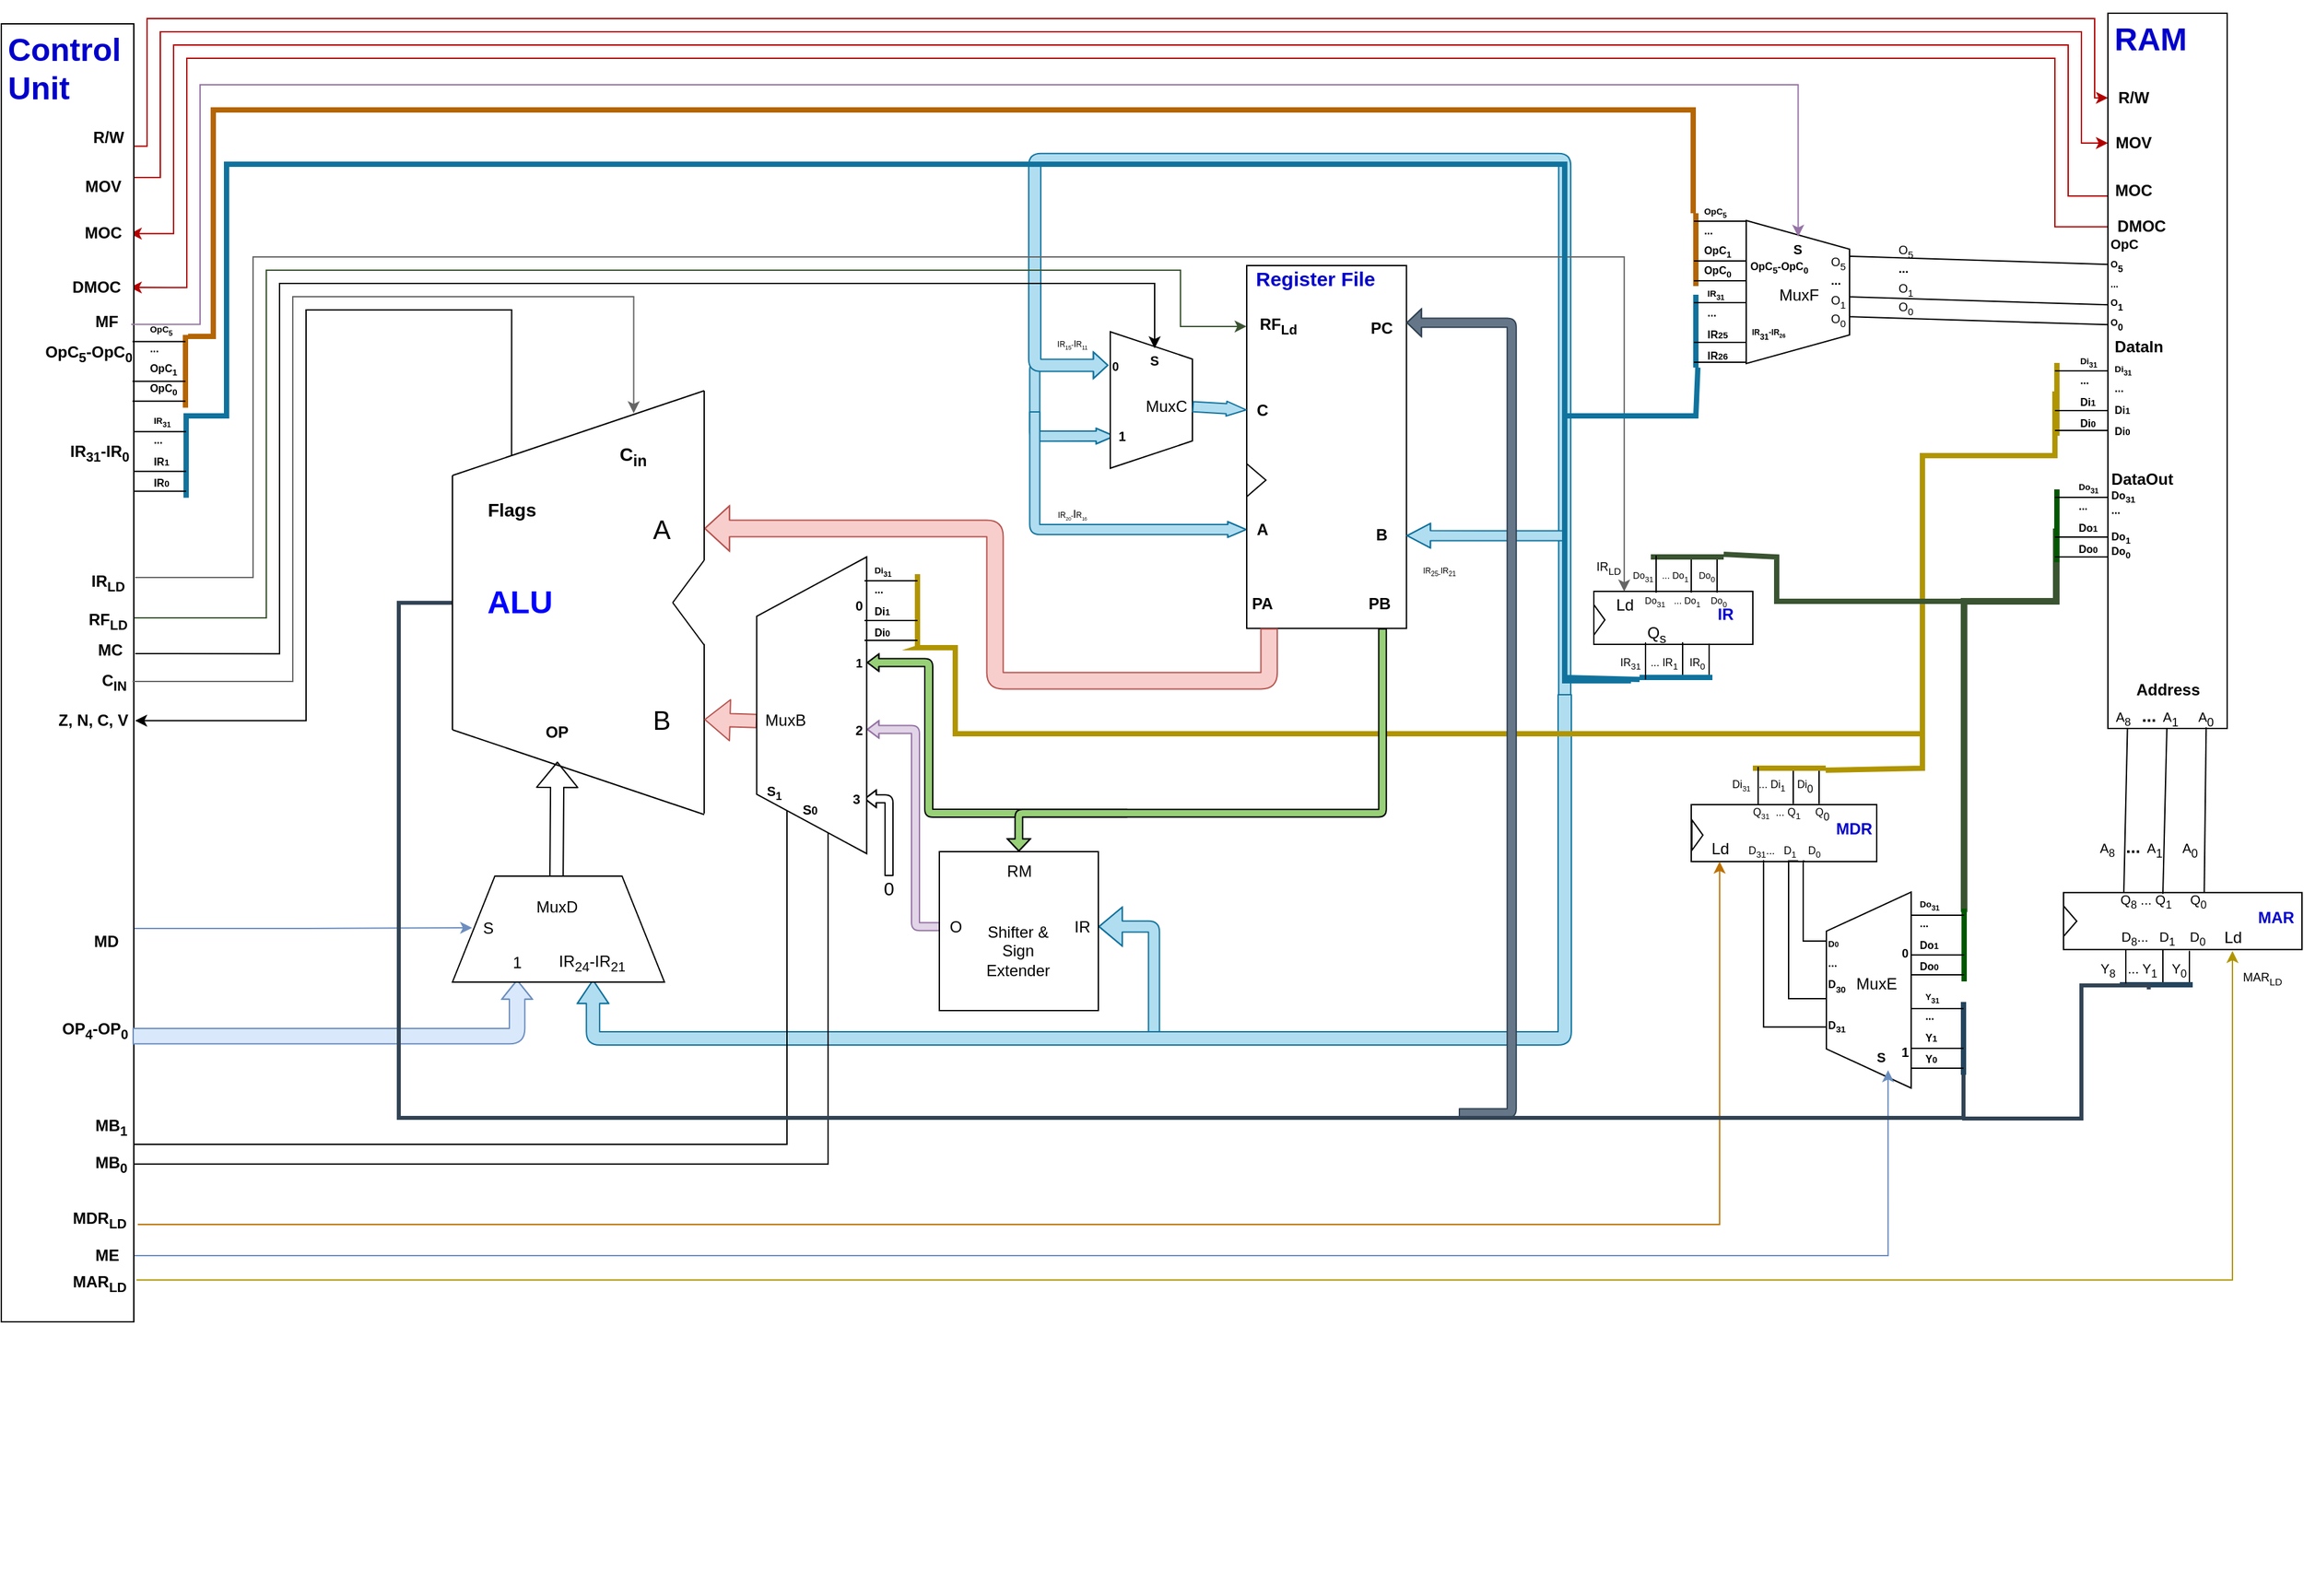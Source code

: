 <mxfile version="10.6.0" type="github"><diagram id="SmbWd2DgQL38dN-zvR-w" name="Page-1"><mxGraphModel dx="1964" dy="1082" grid="1" gridSize="10" guides="1" tooltips="1" connect="1" arrows="1" fold="1" page="1" pageScale="1" pageWidth="827" pageHeight="1169" math="0" shadow="0"><root><mxCell id="0"/><mxCell id="1" parent="0"/><mxCell id="QEgLQ4xSaFO5qaelClyh-14" value="" style="shape=flexArrow;endArrow=classic;html=1;width=7.6;endSize=4.261;endWidth=3.167;fillColor=#b1ddf0;strokeColor=#10739e;entryX=0;entryY=0.5;entryDx=0;entryDy=0;edgeStyle=orthogonalEdgeStyle;" parent="1" target="wxfyjAkVebcCGOw6mSbw-39" edge="1"><mxGeometry width="50" height="50" relative="1" as="geometry"><mxPoint x="819" y="281.5" as="sourcePoint"/><mxPoint x="820.5" y="312.5" as="targetPoint"/><Array as="points"><mxPoint x="800" y="281.5"/><mxPoint x="800" y="335.5"/></Array></mxGeometry></mxCell><mxCell id="QEgLQ4xSaFO5qaelClyh-1" value="" style="shape=flexArrow;endArrow=classic;html=1;width=9.143;endSize=3.286;endWidth=9.931;fillColor=#b1ddf0;strokeColor=#10739e;entryX=0;entryY=0.5;entryDx=0;entryDy=0;edgeStyle=orthogonalEdgeStyle;" parent="1" target="wxfyjAkVebcCGOw6mSbw-38" edge="1"><mxGeometry width="50" height="50" relative="1" as="geometry"><mxPoint x="1200" y="535.5" as="sourcePoint"/><mxPoint x="820" y="306.5" as="targetPoint"/><Array as="points"><mxPoint x="1200" y="126.5"/><mxPoint x="800" y="126.5"/><mxPoint x="800" y="281.5"/></Array></mxGeometry></mxCell><mxCell id="fUMucdXKETRuHFb2eK_C-4" value="" style="shape=trapezoid;perimeter=trapezoidPerimeter;whiteSpace=wrap;html=1;rotation=-90;" parent="1" vertex="1"><mxGeometry x="1355.5" y="721.5" width="148" height="64" as="geometry"/></mxCell><mxCell id="hI_lSFjtQehakTHEMgwb-4" value="" style="endArrow=classic;html=1;exitX=1;exitY=0.5;exitDx=0;exitDy=0;entryX=0.75;entryY=1;entryDx=0;entryDy=0;edgeStyle=orthogonalEdgeStyle;rounded=0;fillColor=#dae8fc;strokeColor=#6c8ebf;" parent="1" source="hWJXzqrSauIVw0bRyUEo-71" target="fUMucdXKETRuHFb2eK_C-8" edge="1"><mxGeometry width="50" height="50" relative="1" as="geometry"><mxPoint x="160" y="990" as="sourcePoint"/><mxPoint x="210" y="940" as="targetPoint"/></mxGeometry></mxCell><mxCell id="QEgLQ4xSaFO5qaelClyh-4" value="" style="shape=flexArrow;endArrow=classic;html=1;width=7.6;endSize=4.261;endWidth=3.167;fillColor=#b1ddf0;strokeColor=#10739e;entryX=0;entryY=0.5;entryDx=0;entryDy=0;edgeStyle=orthogonalEdgeStyle;" parent="1" target="wxfyjAkVebcCGOw6mSbw-26" edge="1"><mxGeometry width="50" height="50" relative="1" as="geometry"><mxPoint x="800" y="316.5" as="sourcePoint"/><mxPoint x="866.4" y="417.9" as="targetPoint"/><Array as="points"><mxPoint x="800" y="405.5"/></Array></mxGeometry></mxCell><mxCell id="Eg3Q7jYG4qAQC9Y_43vX-76" value="" style="shape=flexArrow;endArrow=classic;html=1;strokeColor=#10739e;fontSize=11;fontColor=#000000;entryX=1;entryY=0.5;entryDx=0;entryDy=0;fillColor=#b1ddf0;anchorPointDirection=1;width=8.333;endSize=5.526;edgeStyle=orthogonalEdgeStyle;" parent="1" target="Eg3Q7jYG4qAQC9Y_43vX-65" edge="1"><mxGeometry width="50" height="50" relative="1" as="geometry"><mxPoint x="890" y="790" as="sourcePoint"/><mxPoint x="1030" y="660" as="targetPoint"/><Array as="points"><mxPoint x="890" y="706"/></Array></mxGeometry></mxCell><mxCell id="Eg3Q7jYG4qAQC9Y_43vX-36" value="" style="shape=flexArrow;endArrow=classic;html=1;edgeStyle=orthogonalEdgeStyle;fillColor=#b1ddf0;strokeColor=#10739e;endWidth=12.571;endSize=5.526;entryX=0.5;entryY=1;entryDx=0;entryDy=0;" parent="1" target="Eg3Q7jYG4qAQC9Y_43vX-37" edge="1"><mxGeometry width="50" height="50" relative="1" as="geometry"><mxPoint x="1200" y="530" as="sourcePoint"/><mxPoint x="590" y="720" as="targetPoint"/><Array as="points"><mxPoint x="1200" y="540"/><mxPoint x="1200" y="790"/><mxPoint x="467" y="790"/></Array></mxGeometry></mxCell><mxCell id="Eg3Q7jYG4qAQC9Y_43vX-78" value="" style="endArrow=none;html=1;shadow=0;strokeColor=#B09500;fillColor=#E3C800;fontSize=10;fontColor=#000000;endWidth=5.679;edgeStyle=orthogonalEdgeStyle;rounded=0;strokeWidth=4;endFill=0;" parent="1" target="stZTn-xOlrWSYKx4nP8O-93" edge="1"><mxGeometry width="50" height="50" relative="1" as="geometry"><mxPoint x="1470" y="560" as="sourcePoint"/><mxPoint x="700" y="463" as="targetPoint"/><Array as="points"><mxPoint x="740" y="560"/><mxPoint x="740" y="495"/><mxPoint x="712" y="495"/></Array></mxGeometry></mxCell><mxCell id="Eg3Q7jYG4qAQC9Y_43vX-55" value="" style="shape=flexArrow;endArrow=classic;html=1;width=6;endSize=2.54;endWidth=6.047;entryX=1;entryY=0.5;entryDx=0;entryDy=0;fillColor=#97D077;edgeStyle=orthogonalEdgeStyle;" parent="1" target="Eg3Q7jYG4qAQC9Y_43vX-48" edge="1"><mxGeometry width="50" height="50" relative="1" as="geometry"><mxPoint x="870" y="620" as="sourcePoint"/><mxPoint x="670" y="510" as="targetPoint"/><Array as="points"><mxPoint x="870" y="620"/><mxPoint x="720" y="620"/><mxPoint x="720" y="506"/></Array></mxGeometry></mxCell><mxCell id="Eg3Q7jYG4qAQC9Y_43vX-59" value="" style="endArrow=classic;html=1;entryX=0.5;entryY=1;entryDx=0;entryDy=0;exitX=0.5;exitY=0;exitDx=0;exitDy=0;rounded=0;edgeStyle=orthogonalEdgeStyle;" parent="1" source="hWJXzqrSauIVw0bRyUEo-66" target="Eg3Q7jYG4qAQC9Y_43vX-51" edge="1"><mxGeometry width="50" height="50" relative="1" as="geometry"><mxPoint x="130" y="536" as="sourcePoint"/><mxPoint x="1042.5" y="496" as="targetPoint"/><Array as="points"><mxPoint x="120" y="870"/><mxPoint x="613" y="870"/><mxPoint x="613" y="613"/></Array></mxGeometry></mxCell><mxCell id="Eg3Q7jYG4qAQC9Y_43vX-60" value="" style="endArrow=classic;html=1;entryX=0.5;entryY=1;entryDx=0;entryDy=0;exitX=1;exitY=0.5;exitDx=0;exitDy=0;rounded=0;edgeStyle=orthogonalEdgeStyle;" parent="1" source="hWJXzqrSauIVw0bRyUEo-67" target="Eg3Q7jYG4qAQC9Y_43vX-54" edge="1"><mxGeometry width="50" height="50" relative="1" as="geometry"><mxPoint x="644" y="606" as="sourcePoint"/><mxPoint x="1070" y="499.5" as="targetPoint"/><Array as="points"><mxPoint x="644" y="884"/><mxPoint x="644" y="627"/></Array></mxGeometry></mxCell><mxCell id="Eg3Q7jYG4qAQC9Y_43vX-33" value="" style="edgeStyle=orthogonalEdgeStyle;rounded=0;orthogonalLoop=1;jettySize=auto;html=1;fontSize=14;fontColor=#000000;fillColor=#dae8fc;strokeColor=#6c8ebf;entryX=0;entryY=0.5;entryDx=0;entryDy=0;" parent="1" source="hWJXzqrSauIVw0bRyUEo-69" target="Eg3Q7jYG4qAQC9Y_43vX-32" edge="1"><mxGeometry relative="1" as="geometry"><mxPoint x="520" y="694" as="targetPoint"/><Array as="points"><mxPoint x="250" y="707"/><mxPoint x="250" y="707"/></Array></mxGeometry></mxCell><mxCell id="hWJXzqrSauIVw0bRyUEo-31" value="" style="edgeStyle=orthogonalEdgeStyle;rounded=0;orthogonalLoop=1;jettySize=auto;html=1;entryX=1;entryY=0.5;entryDx=0;entryDy=0;fillColor=#e51400;strokeColor=#B20000;exitX=0;exitY=0.5;exitDx=0;exitDy=0;" parent="1" source="hWJXzqrSauIVw0bRyUEo-24" target="hWJXzqrSauIVw0bRyUEo-30" edge="1"><mxGeometry relative="1" as="geometry"><Array as="points"><mxPoint x="1610" y="154"/><mxPoint x="1580" y="154"/><mxPoint x="1580" y="40"/><mxPoint x="150" y="40"/><mxPoint x="150" y="182"/></Array></mxGeometry></mxCell><mxCell id="hWJXzqrSauIVw0bRyUEo-74" value="" style="edgeStyle=orthogonalEdgeStyle;rounded=0;orthogonalLoop=1;jettySize=auto;html=1;entryX=1;entryY=0.5;entryDx=0;entryDy=0;fillColor=#e51400;strokeColor=#B20000;" parent="1" source="hWJXzqrSauIVw0bRyUEo-25" target="hWJXzqrSauIVw0bRyUEo-73" edge="1"><mxGeometry relative="1" as="geometry"><Array as="points"><mxPoint x="1570" y="177"/><mxPoint x="1570" y="50"/><mxPoint x="160" y="50"/><mxPoint x="160" y="223"/></Array></mxGeometry></mxCell><mxCell id="hWJXzqrSauIVw0bRyUEo-82" value="" style="endArrow=classic;html=1;exitX=1;exitY=0.75;exitDx=0;exitDy=0;entryX=0;entryY=0.5;entryDx=0;entryDy=0;edgeStyle=orthogonalEdgeStyle;rounded=0;fillColor=#e51400;strokeColor=#B20000;" parent="1" source="hWJXzqrSauIVw0bRyUEo-79" target="hWJXzqrSauIVw0bRyUEo-11" edge="1"><mxGeometry width="50" height="50" relative="1" as="geometry"><mxPoint x="140" y="300" as="sourcePoint"/><mxPoint x="640" y="70" as="targetPoint"/><Array as="points"><mxPoint x="130" y="116"/><mxPoint x="130" y="20"/><mxPoint x="1600" y="20"/><mxPoint x="1600" y="80"/></Array></mxGeometry></mxCell><mxCell id="hWJXzqrSauIVw0bRyUEo-83" value="" style="endArrow=classic;html=1;exitX=1;exitY=0.25;exitDx=0;exitDy=0;entryX=0;entryY=0.5;entryDx=0;entryDy=0;edgeStyle=orthogonalEdgeStyle;rounded=0;fillColor=#e51400;strokeColor=#B20000;" parent="1" source="hWJXzqrSauIVw0bRyUEo-77" target="hWJXzqrSauIVw0bRyUEo-23" edge="1"><mxGeometry width="50" height="50" relative="1" as="geometry"><mxPoint x="128.833" y="315" as="sourcePoint"/><mxPoint x="679.667" y="99.167" as="targetPoint"/><Array as="points"><mxPoint x="117" y="140"/><mxPoint x="140" y="140"/><mxPoint x="140" y="30"/><mxPoint x="1590" y="30"/><mxPoint x="1590" y="114"/></Array></mxGeometry></mxCell><mxCell id="hWJXzqrSauIVw0bRyUEo-85" value="" style="endArrow=none;html=1;edgeStyle=orthogonalEdgeStyle;endWidth=6.744;fillColor=#e3c800;strokeColor=#B09500;endFill=0;strokeWidth=4;rounded=0;entryX=0;entryY=0.75;entryDx=0;entryDy=0;" parent="1" source="stZTn-xOlrWSYKx4nP8O-52" target="stZTn-xOlrWSYKx4nP8O-22" edge="1"><mxGeometry width="50" height="50" relative="1" as="geometry"><mxPoint x="1367" y="530" as="sourcePoint"/><mxPoint x="1540" y="298" as="targetPoint"/><Array as="points"><mxPoint x="1470" y="586"/><mxPoint x="1470" y="350"/><mxPoint x="1570" y="350"/></Array></mxGeometry></mxCell><mxCell id="wxfyjAkVebcCGOw6mSbw-36" value="" style="group" parent="1" connectable="0" vertex="1"><mxGeometry x="960" y="206.5" width="123" height="282" as="geometry"/></mxCell><mxCell id="wxfyjAkVebcCGOw6mSbw-19" value="" style="group" parent="wxfyjAkVebcCGOw6mSbw-36" connectable="0" vertex="1"><mxGeometry width="123.0" height="282" as="geometry"/></mxCell><mxCell id="wxfyjAkVebcCGOw6mSbw-20" value="" style="rounded=0;whiteSpace=wrap;html=1;" parent="wxfyjAkVebcCGOw6mSbw-19" vertex="1"><mxGeometry width="120.588" height="273.907" as="geometry"/></mxCell><mxCell id="wxfyjAkVebcCGOw6mSbw-21" value="&lt;h1&gt;&lt;font color=&quot;#0000cc&quot; style=&quot;font-size: 15px&quot;&gt;Register File&lt;/font&gt;&lt;/h1&gt;" style="text;html=1;strokeColor=none;fillColor=none;spacing=5;spacingTop=-20;whiteSpace=wrap;overflow=hidden;rounded=0;" parent="wxfyjAkVebcCGOw6mSbw-19" vertex="1"><mxGeometry x="2.412" y="-12.45" width="120.588" height="49.801" as="geometry"/></mxCell><mxCell id="wxfyjAkVebcCGOw6mSbw-22" value="&lt;b&gt;PC&lt;/b&gt;" style="text;html=1;strokeColor=none;fillColor=none;align=center;verticalAlign=middle;whiteSpace=wrap;rounded=0;" parent="wxfyjAkVebcCGOw6mSbw-19" vertex="1"><mxGeometry x="84.308" y="38.5" width="36.176" height="18.675" as="geometry"/></mxCell><mxCell id="wxfyjAkVebcCGOw6mSbw-24" value="&lt;b&gt;RF&lt;sub&gt;Ld&lt;/sub&gt;&lt;/b&gt;" style="text;html=1;strokeColor=none;fillColor=none;align=center;verticalAlign=middle;whiteSpace=wrap;rounded=0;" parent="wxfyjAkVebcCGOw6mSbw-19" vertex="1"><mxGeometry x="-0.112" y="36.644" width="48.235" height="18.675" as="geometry"/></mxCell><mxCell id="wxfyjAkVebcCGOw6mSbw-26" value="&lt;b&gt;A&lt;/b&gt;" style="text;html=1;strokeColor=none;fillColor=none;align=center;verticalAlign=middle;whiteSpace=wrap;rounded=0;" parent="wxfyjAkVebcCGOw6mSbw-19" vertex="1"><mxGeometry y="189.94" width="24.118" height="18.675" as="geometry"/></mxCell><mxCell id="wxfyjAkVebcCGOw6mSbw-28" value="&lt;b&gt;PA&lt;/b&gt;&lt;br&gt;" style="text;html=1;" parent="wxfyjAkVebcCGOw6mSbw-19" vertex="1"><mxGeometry x="1.809" y="241.536" width="30.147" height="32.371" as="geometry"/></mxCell><mxCell id="wxfyjAkVebcCGOw6mSbw-33" value="&lt;b&gt;PB&lt;/b&gt;" style="text;html=1;" parent="wxfyjAkVebcCGOw6mSbw-19" vertex="1"><mxGeometry x="90.441" y="241.536" width="24.118" height="32.371" as="geometry"/></mxCell><mxCell id="wxfyjAkVebcCGOw6mSbw-34" value="&lt;b&gt;B&lt;/b&gt;" style="text;html=1;strokeColor=none;fillColor=none;align=center;verticalAlign=middle;whiteSpace=wrap;rounded=0;" parent="wxfyjAkVebcCGOw6mSbw-19" vertex="1"><mxGeometry x="84.412" y="194.576" width="36.176" height="18.675" as="geometry"/></mxCell><mxCell id="wxfyjAkVebcCGOw6mSbw-35" value="" style="triangle;whiteSpace=wrap;html=1;" parent="wxfyjAkVebcCGOw6mSbw-19" vertex="1"><mxGeometry y="149.599" width="14.471" height="24.901" as="geometry"/></mxCell><mxCell id="wxfyjAkVebcCGOw6mSbw-25" value="&lt;b&gt;C&lt;/b&gt;" style="text;html=1;strokeColor=none;fillColor=none;align=center;verticalAlign=middle;whiteSpace=wrap;rounded=0;" parent="wxfyjAkVebcCGOw6mSbw-19" vertex="1"><mxGeometry y="96.557" width="24.118" height="24.901" as="geometry"/></mxCell><mxCell id="hWJXzqrSauIVw0bRyUEo-86" value="" style="endArrow=none;html=1;edgeStyle=orthogonalEdgeStyle;fillColor=#6d8764;strokeColor=#3A5431;endWidth=23;strokeWidth=4;rounded=0;endFill=0;" parent="1" target="stZTn-xOlrWSYKx4nP8O-57" edge="1"><mxGeometry width="50" height="50" relative="1" as="geometry"><mxPoint x="1550" y="460" as="sourcePoint"/><mxPoint x="1270" y="400" as="targetPoint"/><Array as="points"><mxPoint x="1540" y="460"/><mxPoint x="1360" y="460"/><mxPoint x="1360" y="426"/></Array></mxGeometry></mxCell><mxCell id="hWJXzqrSauIVw0bRyUEo-112" value="" style="endArrow=none;html=1;edgeStyle=orthogonalEdgeStyle;endWidth=6.079;fillColor=#fad7ac;strokeColor=#b46504;strokeWidth=4;endFill=0;rounded=0;" parent="1" source="stZTn-xOlrWSYKx4nP8O-80" target="stZTn-xOlrWSYKx4nP8O-74" edge="1"><mxGeometry width="50" height="50" relative="1" as="geometry"><mxPoint x="170" y="270" as="sourcePoint"/><mxPoint x="1270" y="206" as="targetPoint"/><Array as="points"><mxPoint x="180" y="260"/><mxPoint x="180" y="89"/><mxPoint x="1297" y="89"/></Array></mxGeometry></mxCell><mxCell id="wxfyjAkVebcCGOw6mSbw-61" value="" style="shape=flexArrow;endArrow=classic;html=1;width=12.381;endSize=5.871;endWidth=20.771;exitX=0.5;exitY=1;exitDx=0;exitDy=0;entryX=1;entryY=0.5;entryDx=0;entryDy=0;edgeStyle=orthogonalEdgeStyle;fillColor=#f8cecc;strokeColor=#b85450;" parent="1" source="wxfyjAkVebcCGOw6mSbw-28" target="Eg3Q7jYG4qAQC9Y_43vX-14" edge="1"><mxGeometry width="50" height="50" relative="1" as="geometry"><mxPoint x="1056.5" y="518.5" as="sourcePoint"/><mxPoint x="1111.5" y="530" as="targetPoint"/><Array as="points"><mxPoint x="977" y="520"/><mxPoint x="770" y="520"/><mxPoint x="770" y="405"/></Array></mxGeometry></mxCell><mxCell id="hWJXzqrSauIVw0bRyUEo-121" value="" style="group" parent="1" vertex="1" connectable="0"><mxGeometry x="1566.5" y="679.905" width="190" height="118" as="geometry"/></mxCell><mxCell id="hWJXzqrSauIVw0bRyUEo-97" value="" style="group" parent="hWJXzqrSauIVw0bRyUEo-121" vertex="1" connectable="0"><mxGeometry x="10" width="180" height="43.095" as="geometry"/></mxCell><mxCell id="hWJXzqrSauIVw0bRyUEo-90" value="" style="rounded=0;whiteSpace=wrap;html=1;align=center;" parent="hWJXzqrSauIVw0bRyUEo-97" vertex="1"><mxGeometry width="180" height="43" as="geometry"/></mxCell><mxCell id="hWJXzqrSauIVw0bRyUEo-92" value="&lt;font style=&quot;font-size: 10px&quot;&gt;Q&lt;sub&gt;8&lt;/sub&gt; ... Q&lt;sub&gt;1&lt;/sub&gt;&amp;nbsp; &amp;nbsp; &amp;nbsp;Q&lt;sub&gt;0&lt;/sub&gt;&lt;/font&gt;" style="text;html=1;strokeColor=none;fillColor=none;align=center;verticalAlign=middle;whiteSpace=wrap;rounded=0;" parent="hWJXzqrSauIVw0bRyUEo-97" vertex="1"><mxGeometry x="40" y="1" width="70" height="9" as="geometry"/></mxCell><mxCell id="hWJXzqrSauIVw0bRyUEo-93" value="Ld&lt;br&gt;" style="text;html=1;strokeColor=none;fillColor=none;align=center;verticalAlign=middle;whiteSpace=wrap;rounded=0;" parent="hWJXzqrSauIVw0bRyUEo-97" vertex="1"><mxGeometry x="115" y="24.095" width="25" height="20" as="geometry"/></mxCell><mxCell id="hWJXzqrSauIVw0bRyUEo-95" value="&lt;font style=&quot;font-size: 10px&quot;&gt;D&lt;sub&gt;8&lt;/sub&gt;&lt;span&gt;...&amp;nbsp; &amp;nbsp;D&lt;/span&gt;&lt;sub&gt;1&lt;/sub&gt;&lt;span&gt;&amp;nbsp; &amp;nbsp; D&lt;/span&gt;&lt;sub&gt;0&lt;/sub&gt;&lt;/font&gt;&lt;br&gt;" style="text;html=1;strokeColor=none;fillColor=none;align=center;verticalAlign=middle;whiteSpace=wrap;rounded=0;" parent="hWJXzqrSauIVw0bRyUEo-97" vertex="1"><mxGeometry x="40" y="23" width="70" height="20" as="geometry"/></mxCell><mxCell id="hWJXzqrSauIVw0bRyUEo-96" value="" style="triangle;whiteSpace=wrap;html=1;align=center;" parent="hWJXzqrSauIVw0bRyUEo-97" vertex="1"><mxGeometry y="10.095" width="10" height="23" as="geometry"/></mxCell><mxCell id="hWJXzqrSauIVw0bRyUEo-120" value="&lt;div style=&quot;text-align: right ; font-size: 9px&quot;&gt;MAR&lt;sub&gt;LD&lt;/sub&gt;&lt;br&gt;&lt;/div&gt;" style="text;html=1;" parent="hWJXzqrSauIVw0bRyUEo-121" vertex="1"><mxGeometry x="143.5" y="52.095" width="40" height="28" as="geometry"/></mxCell><mxCell id="stZTn-xOlrWSYKx4nP8O-47" value="" style="line;strokeWidth=1;html=1;flipH=0;direction=north;" vertex="1" parent="hWJXzqrSauIVw0bRyUEo-121"><mxGeometry x="100" y="44" width="10" height="26" as="geometry"/></mxCell><mxCell id="stZTn-xOlrWSYKx4nP8O-49" value="" style="line;strokeWidth=1;html=1;flipH=0;direction=north;" vertex="1" parent="hWJXzqrSauIVw0bRyUEo-121"><mxGeometry x="80" y="43" width="10" height="28" as="geometry"/></mxCell><mxCell id="stZTn-xOlrWSYKx4nP8O-46" value="" style="line;strokeWidth=4;direction=east;html=1;perimeter=backbonePerimeter;points=[];outlineConnect=0;flipH=1;fillColor=#bac8d3;strokeColor=#23445d;" vertex="1" parent="hWJXzqrSauIVw0bRyUEo-121"><mxGeometry x="52.5" y="64.595" width="55" height="10" as="geometry"/></mxCell><mxCell id="stZTn-xOlrWSYKx4nP8O-48" value="" style="line;strokeWidth=1;html=1;flipH=0;direction=north;" vertex="1" parent="hWJXzqrSauIVw0bRyUEo-121"><mxGeometry x="52" y="43.095" width="10" height="28" as="geometry"/></mxCell><mxCell id="stZTn-xOlrWSYKx4nP8O-62" value="&lt;font style=&quot;font-size: 10px&quot;&gt;Y&lt;sub&gt;8&amp;nbsp; &amp;nbsp;&amp;nbsp;&lt;/sub&gt;&lt;span&gt;... Y&lt;/span&gt;&lt;sub&gt;1&lt;/sub&gt;&lt;span&gt;&amp;nbsp; &amp;nbsp; Y&lt;/span&gt;&lt;sub&gt;0&lt;/sub&gt;&lt;/font&gt;&lt;br&gt;" style="text;html=1;strokeColor=none;fillColor=none;align=center;verticalAlign=middle;whiteSpace=wrap;rounded=0;" vertex="1" parent="hWJXzqrSauIVw0bRyUEo-121"><mxGeometry x="30" y="47" width="80" height="20" as="geometry"/></mxCell><mxCell id="wxfyjAkVebcCGOw6mSbw-62" value="" style="shape=flexArrow;endArrow=classic;html=1;width=5.714;endSize=2.7;endWidth=10.612;exitX=0.5;exitY=1;exitDx=0;exitDy=0;entryX=0.5;entryY=0;entryDx=0;entryDy=0;fillColor=#97D077;edgeStyle=orthogonalEdgeStyle;" parent="1" source="wxfyjAkVebcCGOw6mSbw-33" target="Eg3Q7jYG4qAQC9Y_43vX-66" edge="1"><mxGeometry width="50" height="50" relative="1" as="geometry"><mxPoint x="1185.448" y="491.707" as="sourcePoint"/><mxPoint x="1185.5" y="530" as="targetPoint"/><Array as="points"><mxPoint x="1063" y="620"/><mxPoint x="788" y="620"/></Array></mxGeometry></mxCell><mxCell id="hWJXzqrSauIVw0bRyUEo-125" value="" style="endArrow=classic;html=1;entryX=0.5;entryY=0;entryDx=0;entryDy=0;edgeStyle=orthogonalEdgeStyle;rounded=0;fillColor=#f5f5f5;strokeColor=#666666;exitX=1;exitY=0.5;exitDx=0;exitDy=0;" parent="1" source="hWJXzqrSauIVw0bRyUEo-58" target="hWJXzqrSauIVw0bRyUEo-117" edge="1"><mxGeometry width="50" height="50" relative="1" as="geometry"><mxPoint x="130" y="179" as="sourcePoint"/><mxPoint x="390" y="210" as="targetPoint"/><Array as="points"><mxPoint x="210" y="442"/><mxPoint x="210" y="200"/><mxPoint x="1245" y="200"/></Array></mxGeometry></mxCell><mxCell id="wxfyjAkVebcCGOw6mSbw-63" value="" style="shape=flexArrow;endArrow=classic;html=1;entryX=1;entryY=0.5;entryDx=0;entryDy=0;width=7.6;endSize=5.526;endWidth=9.931;fillColor=#b1ddf0;strokeColor=#10739e;edgeStyle=orthogonalEdgeStyle;" parent="1" target="wxfyjAkVebcCGOw6mSbw-34" edge="1"><mxGeometry width="50" height="50" relative="1" as="geometry"><mxPoint x="1200" y="410.5" as="sourcePoint"/><mxPoint x="1092.333" y="429.167" as="targetPoint"/><Array as="points"><mxPoint x="1140" y="411"/><mxPoint x="1140" y="410"/></Array></mxGeometry></mxCell><mxCell id="hWJXzqrSauIVw0bRyUEo-127" value="" style="group" parent="1" vertex="1" connectable="0"><mxGeometry x="1180" y="357" width="144" height="140" as="geometry"/></mxCell><mxCell id="hWJXzqrSauIVw0bRyUEo-113" value="" style="group" parent="hWJXzqrSauIVw0bRyUEo-127" vertex="1" connectable="0"><mxGeometry x="42" y="95.5" width="120" height="43" as="geometry"/></mxCell><mxCell id="hWJXzqrSauIVw0bRyUEo-114" value="" style="rounded=0;whiteSpace=wrap;html=1;align=center;" parent="hWJXzqrSauIVw0bRyUEo-113" vertex="1"><mxGeometry width="120" height="40" as="geometry"/></mxCell><mxCell id="hWJXzqrSauIVw0bRyUEo-115" value="&lt;b&gt;&lt;font color=&quot;#0000cc&quot;&gt;IR&lt;/font&gt;&lt;/b&gt;" style="text;html=1;strokeColor=none;fillColor=none;align=center;verticalAlign=middle;whiteSpace=wrap;rounded=0;" parent="hWJXzqrSauIVw0bRyUEo-113" vertex="1"><mxGeometry x="83.167" y="0.095" width="33.333" height="34.923" as="geometry"/></mxCell><mxCell id="hWJXzqrSauIVw0bRyUEo-116" value="Q&lt;sub&gt;s&lt;/sub&gt;" style="text;html=1;strokeColor=none;fillColor=none;align=center;verticalAlign=middle;whiteSpace=wrap;rounded=0;" parent="hWJXzqrSauIVw0bRyUEo-113" vertex="1"><mxGeometry x="31.25" y="22.949" width="33.333" height="19.956" as="geometry"/></mxCell><mxCell id="hWJXzqrSauIVw0bRyUEo-117" value="Ld&lt;br&gt;" style="text;html=1;strokeColor=none;fillColor=none;align=center;verticalAlign=middle;whiteSpace=wrap;rounded=0;" parent="hWJXzqrSauIVw0bRyUEo-113" vertex="1"><mxGeometry x="12.5" y="0.095" width="20.833" height="19.956" as="geometry"/></mxCell><mxCell id="hWJXzqrSauIVw0bRyUEo-119" value="" style="triangle;whiteSpace=wrap;html=1;align=center;" parent="hWJXzqrSauIVw0bRyUEo-113" vertex="1"><mxGeometry y="10.073" width="8.333" height="22.949" as="geometry"/></mxCell><mxCell id="stZTn-xOlrWSYKx4nP8O-61" value="&lt;font style=&quot;font-size: 7px&quot;&gt;&lt;span&gt;Do&lt;/span&gt;&lt;span&gt;&lt;sub&gt;31&amp;nbsp; &amp;nbsp;&amp;nbsp;&lt;/sub&gt;&lt;/span&gt;&lt;span&gt;... Do&lt;/span&gt;&lt;span&gt;&lt;sub&gt;1&lt;/sub&gt;&lt;/span&gt;&lt;span&gt;&amp;nbsp; &amp;nbsp; Do&lt;/span&gt;&lt;sub&gt;0&lt;/sub&gt;&lt;/font&gt;&lt;br&gt;" style="text;html=1;strokeColor=none;fillColor=none;align=center;verticalAlign=middle;whiteSpace=wrap;rounded=0;" vertex="1" parent="hWJXzqrSauIVw0bRyUEo-113"><mxGeometry x="37" width="65" height="10" as="geometry"/></mxCell><mxCell id="hWJXzqrSauIVw0bRyUEo-126" value="&lt;font style=&quot;font-size: 9px&quot;&gt;IR&lt;sub&gt;LD&lt;/sub&gt;&lt;/font&gt;" style="text;html=1;" parent="hWJXzqrSauIVw0bRyUEo-127" vertex="1"><mxGeometry x="42" y="62" width="30" height="30" as="geometry"/></mxCell><mxCell id="stZTn-xOlrWSYKx4nP8O-55" value="" style="line;strokeWidth=1;html=1;flipH=0;direction=north;" vertex="1" parent="hWJXzqrSauIVw0bRyUEo-127"><mxGeometry x="130" y="70.411" width="10" height="26" as="geometry"/></mxCell><mxCell id="stZTn-xOlrWSYKx4nP8O-56" value="" style="line;strokeWidth=1;html=1;flipH=0;direction=north;" vertex="1" parent="hWJXzqrSauIVw0bRyUEo-127"><mxGeometry x="110.5" y="68.411" width="10" height="28" as="geometry"/></mxCell><mxCell id="stZTn-xOlrWSYKx4nP8O-57" value="" style="line;strokeWidth=4;direction=east;html=1;perimeter=backbonePerimeter;points=[];outlineConnect=0;flipH=1;fillColor=#6d8764;strokeColor=#3A5431;fontColor=#ffffff;" vertex="1" parent="hWJXzqrSauIVw0bRyUEo-127"><mxGeometry x="85" y="64.506" width="55" height="10" as="geometry"/></mxCell><mxCell id="stZTn-xOlrWSYKx4nP8O-58" value="" style="line;strokeWidth=1;html=1;flipH=0;direction=north;" vertex="1" parent="hWJXzqrSauIVw0bRyUEo-127"><mxGeometry x="84" y="68.506" width="10" height="28" as="geometry"/></mxCell><mxCell id="stZTn-xOlrWSYKx4nP8O-59" value="&lt;font style=&quot;font-size: 7px&quot;&gt;&lt;span&gt;Do&lt;/span&gt;&lt;span&gt;&lt;sub&gt;31&amp;nbsp; &amp;nbsp;&amp;nbsp;&lt;/sub&gt;&lt;/span&gt;&lt;span&gt;... Do&lt;/span&gt;&lt;span&gt;&lt;sub&gt;1&lt;/sub&gt;&lt;/span&gt;&lt;span&gt;&amp;nbsp; &amp;nbsp; Do&lt;/span&gt;&lt;sub&gt;0&lt;/sub&gt;&lt;/font&gt;&lt;br&gt;" style="text;html=1;strokeColor=none;fillColor=none;align=center;verticalAlign=middle;whiteSpace=wrap;rounded=0;" vertex="1" parent="hWJXzqrSauIVw0bRyUEo-127"><mxGeometry x="70" y="77" width="65" height="10" as="geometry"/></mxCell><mxCell id="wxfyjAkVebcCGOw6mSbw-77" value="" style="group" parent="1" connectable="0" vertex="1"><mxGeometry x="820.5" y="306" width="119" height="60" as="geometry"/></mxCell><mxCell id="wxfyjAkVebcCGOw6mSbw-52" value="" style="group" parent="wxfyjAkVebcCGOw6mSbw-77" connectable="0" vertex="1"><mxGeometry x="30" y="-20" width="89" height="80" as="geometry"/></mxCell><mxCell id="wxfyjAkVebcCGOw6mSbw-74" value="" style="group" parent="wxfyjAkVebcCGOw6mSbw-52" connectable="0" vertex="1"><mxGeometry y="-10" width="89" height="90" as="geometry"/></mxCell><mxCell id="wxfyjAkVebcCGOw6mSbw-37" value="" style="shape=trapezoid;perimeter=trapezoidPerimeter;whiteSpace=wrap;html=1;rotation=90;" parent="wxfyjAkVebcCGOw6mSbw-74" vertex="1"><mxGeometry x="-14" y="1" width="103" height="62" as="geometry"/></mxCell><mxCell id="wxfyjAkVebcCGOw6mSbw-39" value="&lt;font size=&quot;1&quot;&gt;&lt;b&gt;1&lt;/b&gt;&lt;/font&gt;" style="text;html=1;strokeColor=none;fillColor=none;align=center;verticalAlign=middle;whiteSpace=wrap;rounded=0;" parent="wxfyjAkVebcCGOw6mSbw-74" vertex="1"><mxGeometry x="10.127" y="45" width="10.127" height="28.5" as="geometry"/></mxCell><mxCell id="wxfyjAkVebcCGOw6mSbw-73" value="MuxC" style="text;html=1;strokeColor=none;fillColor=none;align=center;verticalAlign=middle;whiteSpace=wrap;rounded=0;" parent="wxfyjAkVebcCGOw6mSbw-74" vertex="1"><mxGeometry x="29.5" y="22" width="39" height="30" as="geometry"/></mxCell><mxCell id="hWJXzqrSauIVw0bRyUEo-128" value="" style="endArrow=none;html=1;edgeStyle=orthogonalEdgeStyle;fillColor=#b1ddf0;strokeColor=#10739e;entryX=1;entryY=0.5;entryDx=0;entryDy=0;entryPerimeter=0;endFill=0;strokeWidth=4;rounded=0;" parent="1" target="stZTn-xOlrWSYKx4nP8O-88" edge="1"><mxGeometry width="50" height="50" relative="1" as="geometry"><mxPoint x="1250" y="520" as="sourcePoint"/><mxPoint x="180" y="362" as="targetPoint"/><Array as="points"><mxPoint x="1200" y="520"/><mxPoint x="1200" y="130"/><mxPoint x="190" y="130"/><mxPoint x="190" y="320"/><mxPoint x="160" y="320"/></Array></mxGeometry></mxCell><mxCell id="wxfyjAkVebcCGOw6mSbw-78" value="" style="group" parent="1" connectable="0" vertex="1"><mxGeometry x="833.5" y="392" width="104" height="67" as="geometry"/></mxCell><mxCell id="wxfyjAkVebcCGOw6mSbw-79" value="" style="endArrow=classic;html=1;exitX=1;exitY=0.5;exitDx=0;exitDy=0;edgeStyle=orthogonalEdgeStyle;rounded=0;fillColor=#6d8764;strokeColor=#3A5431;entryX=0;entryY=0.5;entryDx=0;entryDy=0;" parent="1" source="hWJXzqrSauIVw0bRyUEo-57" target="wxfyjAkVebcCGOw6mSbw-24" edge="1"><mxGeometry width="50" height="50" relative="1" as="geometry"><mxPoint x="887" y="330.5" as="sourcePoint"/><mxPoint x="927" y="330" as="targetPoint"/><Array as="points"><mxPoint x="220" y="473"/><mxPoint x="220" y="210"/><mxPoint x="910" y="210"/><mxPoint x="910" y="253"/></Array></mxGeometry></mxCell><mxCell id="fUMucdXKETRuHFb2eK_C-24" value="" style="endArrow=none;html=1;edgeStyle=orthogonalEdgeStyle;fillColor=#6d8764;strokeColor=#3A5431;endWidth=10.93;endFill=0;strokeWidth=5;entryX=1;entryY=0.25;entryDx=0;entryDy=0;rounded=0;" parent="1" source="stZTn-xOlrWSYKx4nP8O-27" target="stZTn-xOlrWSYKx4nP8O-41" edge="1"><mxGeometry width="50" height="50" relative="1" as="geometry"><mxPoint x="1571" y="431" as="sourcePoint"/><mxPoint x="1520" y="725" as="targetPoint"/><Array as="points"><mxPoint x="1571" y="460"/><mxPoint x="1501" y="460"/></Array></mxGeometry></mxCell><mxCell id="hWJXzqrSauIVw0bRyUEo-99" value="" style="endArrow=classic;html=1;entryX=0.5;entryY=1;entryDx=0;entryDy=0;exitX=1;exitY=0.25;exitDx=0;exitDy=0;edgeStyle=orthogonalEdgeStyle;rounded=0;fillColor=#e3c800;strokeColor=#B09500;" parent="1" source="hWJXzqrSauIVw0bRyUEo-59" target="hWJXzqrSauIVw0bRyUEo-93" edge="1"><mxGeometry width="50" height="50" relative="1" as="geometry"><mxPoint x="130" y="220" as="sourcePoint"/><mxPoint x="70" y="720" as="targetPoint"/><Array as="points"><mxPoint x="122" y="973"/><mxPoint x="1704" y="973"/></Array></mxGeometry></mxCell><mxCell id="fUMucdXKETRuHFb2eK_C-28" value="" style="group" parent="1" vertex="1" connectable="0"><mxGeometry x="1269" y="314" width="122" height="73" as="geometry"/></mxCell><mxCell id="fUMucdXKETRuHFb2eK_C-29" value="" style="group" parent="fUMucdXKETRuHFb2eK_C-28" vertex="1" connectable="0"><mxGeometry x="66.5" y="299.5" width="100" height="43" as="geometry"/></mxCell><mxCell id="fUMucdXKETRuHFb2eK_C-30" value="" style="rounded=0;whiteSpace=wrap;html=1;align=center;" parent="fUMucdXKETRuHFb2eK_C-29" vertex="1"><mxGeometry x="-40" width="140" height="43" as="geometry"/></mxCell><mxCell id="fUMucdXKETRuHFb2eK_C-31" value="&lt;b&gt;&lt;font color=&quot;#0000cc&quot;&gt;MDR&lt;/font&gt;&lt;/b&gt;" style="text;html=1;strokeColor=none;fillColor=none;align=center;verticalAlign=middle;whiteSpace=wrap;rounded=0;" parent="fUMucdXKETRuHFb2eK_C-29" vertex="1"><mxGeometry x="66.667" y="0.594" width="33.333" height="34.923" as="geometry"/></mxCell><mxCell id="fUMucdXKETRuHFb2eK_C-32" value="&lt;font&gt;&lt;span style=&quot;font-size: 8px&quot;&gt;Q&lt;/span&gt;&lt;span style=&quot;font-size: 6.667px&quot;&gt;&lt;sub&gt;31&amp;nbsp; &amp;nbsp;&lt;/sub&gt;&lt;/span&gt;&lt;span style=&quot;font-size: 8px&quot;&gt;... Q&lt;/span&gt;&lt;span style=&quot;font-size: 8px&quot;&gt;&lt;sub&gt;1&lt;/sub&gt;&lt;/span&gt;&lt;span style=&quot;font-size: 8px&quot;&gt;&amp;nbsp; &amp;nbsp; &amp;nbsp;Q&lt;/span&gt;&lt;sub style=&quot;font-size: 8px&quot;&gt;0&lt;/sub&gt;&lt;/font&gt;&lt;br&gt;" style="text;html=1;strokeColor=none;fillColor=none;align=center;verticalAlign=middle;whiteSpace=wrap;rounded=0;" parent="fUMucdXKETRuHFb2eK_C-29" vertex="1"><mxGeometry width="70" height="10" as="geometry"/></mxCell><mxCell id="fUMucdXKETRuHFb2eK_C-34" value="&lt;font style=&quot;font-size: 8px&quot;&gt;&lt;span&gt;D&lt;/span&gt;&lt;sub&gt;31&lt;/sub&gt;&lt;span&gt;...&amp;nbsp; &amp;nbsp;D&lt;/span&gt;&lt;sub&gt;1&lt;/sub&gt;&lt;span&gt;&amp;nbsp; &amp;nbsp; D&lt;/span&gt;&lt;sub&gt;0&lt;/sub&gt;&lt;/font&gt;&lt;br&gt;" style="text;html=1;strokeColor=none;fillColor=none;align=center;verticalAlign=middle;whiteSpace=wrap;rounded=0;" parent="fUMucdXKETRuHFb2eK_C-29" vertex="1"><mxGeometry x="-10" y="23" width="80" height="20" as="geometry"/></mxCell><mxCell id="Yh8f9Vpv6REUqjWmu9sl-1" value="" style="endArrow=classic;html=1;exitX=1;exitY=0.5;exitDx=0;exitDy=0;entryX=0.5;entryY=1;entryDx=0;entryDy=0;edgeStyle=orthogonalEdgeStyle;rounded=0;fillColor=#f0a30a;strokeColor=#BD7000;" parent="1" source="hWJXzqrSauIVw0bRyUEo-60" target="fUMucdXKETRuHFb2eK_C-33" edge="1"><mxGeometry width="50" height="50" relative="1" as="geometry"><mxPoint x="20" y="880" as="sourcePoint"/><mxPoint x="70" y="830" as="targetPoint"/><Array as="points"><mxPoint x="1317" y="930"/></Array></mxGeometry></mxCell><mxCell id="Yh8f9Vpv6REUqjWmu9sl-36" value="" style="group" parent="1" vertex="1" connectable="0"><mxGeometry x="1322" y="173.5" width="109" height="93.5" as="geometry"/></mxCell><mxCell id="Yh8f9Vpv6REUqjWmu9sl-28" value="" style="shape=trapezoid;perimeter=trapezoidPerimeter;whiteSpace=wrap;html=1;rotation=90;" parent="Yh8f9Vpv6REUqjWmu9sl-36" vertex="1"><mxGeometry y="14" width="108" height="78" as="geometry"/></mxCell><mxCell id="Yh8f9Vpv6REUqjWmu9sl-29" value="&lt;b style=&quot;font-size: 8px&quot;&gt;OpC&lt;sub&gt;5&lt;/sub&gt;-OpC&lt;sub&gt;0&lt;/sub&gt;&lt;/b&gt;&lt;br&gt;" style="text;html=1;strokeColor=none;fillColor=none;align=center;verticalAlign=middle;whiteSpace=wrap;rounded=0;" parent="Yh8f9Vpv6REUqjWmu9sl-36" vertex="1"><mxGeometry x="13" y="22.5" width="54" height="19" as="geometry"/></mxCell><mxCell id="Yh8f9Vpv6REUqjWmu9sl-30" value="&lt;font&gt;&lt;b&gt;&lt;span style=&quot;font-size: 6px&quot;&gt;IR&lt;/span&gt;&lt;sub style=&quot;font-size: 6px&quot;&gt;31&lt;/sub&gt;&lt;span style=&quot;font-size: 6px&quot;&gt;-IR&lt;/span&gt;&lt;span style=&quot;font-size: 5px&quot;&gt;&lt;sub&gt;26&lt;/sub&gt;&lt;/span&gt;&lt;/b&gt;&lt;/font&gt;&lt;br&gt;" style="text;html=1;strokeColor=none;fillColor=none;align=center;verticalAlign=middle;whiteSpace=wrap;rounded=0;" parent="Yh8f9Vpv6REUqjWmu9sl-36" vertex="1"><mxGeometry x="14.5" y="73" width="34" height="19" as="geometry"/></mxCell><mxCell id="Yh8f9Vpv6REUqjWmu9sl-31" value="&lt;font size=&quot;1&quot;&gt;&lt;b&gt;S&lt;/b&gt;&lt;/font&gt;" style="text;html=1;strokeColor=none;fillColor=none;align=center;verticalAlign=middle;whiteSpace=wrap;rounded=0;" parent="Yh8f9Vpv6REUqjWmu9sl-36" vertex="1"><mxGeometry x="40.164" y="11.2" width="28.114" height="19" as="geometry"/></mxCell><mxCell id="Yh8f9Vpv6REUqjWmu9sl-32" value="MuxF" style="text;html=1;strokeColor=none;fillColor=none;align=center;verticalAlign=middle;whiteSpace=wrap;rounded=0;" parent="Yh8f9Vpv6REUqjWmu9sl-36" vertex="1"><mxGeometry x="34.8" y="45.5" width="39.975" height="20" as="geometry"/></mxCell><mxCell id="stZTn-xOlrWSYKx4nP8O-14" value="&lt;font style=&quot;font-size: 9px ; line-height: 10%&quot;&gt;O&lt;sub&gt;5&lt;/sub&gt;&lt;br&gt;&lt;b&gt;...&lt;br&gt;&lt;/b&gt;O&lt;sub&gt;1&lt;/sub&gt;&lt;br&gt;O&lt;sub&gt;0&lt;/sub&gt;&lt;/font&gt;" style="text;html=1;" vertex="1" parent="Yh8f9Vpv6REUqjWmu9sl-36"><mxGeometry x="76.5" y="15.5" width="40" height="80" as="geometry"/></mxCell><mxCell id="Yh8f9Vpv6REUqjWmu9sl-39" value="" style="group" parent="1" vertex="1" connectable="0"><mxGeometry x="20" y="24" width="103" height="1186.0" as="geometry"/></mxCell><mxCell id="Yh8f9Vpv6REUqjWmu9sl-27" value="" style="group" parent="Yh8f9Vpv6REUqjWmu9sl-39" vertex="1" connectable="0"><mxGeometry width="103" height="1186.0" as="geometry"/></mxCell><mxCell id="hWJXzqrSauIVw0bRyUEo-81" value="" style="group" parent="Yh8f9Vpv6REUqjWmu9sl-27" vertex="1" connectable="0"><mxGeometry width="103" height="1186.0" as="geometry"/></mxCell><mxCell id="hWJXzqrSauIVw0bRyUEo-3" value="" style="group" parent="hWJXzqrSauIVw0bRyUEo-81" vertex="1" connectable="0"><mxGeometry width="103" height="1186.0" as="geometry"/></mxCell><mxCell id="hWJXzqrSauIVw0bRyUEo-1" value="" style="rounded=0;whiteSpace=wrap;html=1;" parent="hWJXzqrSauIVw0bRyUEo-3" vertex="1"><mxGeometry width="100" height="980" as="geometry"/></mxCell><mxCell id="hWJXzqrSauIVw0bRyUEo-2" value="&lt;h1&gt;&lt;font color=&quot;#0000cc&quot;&gt;Control Unit&lt;/font&gt;&lt;/h1&gt;&lt;p style=&quot;text-align: right&quot;&gt;&lt;br&gt;&lt;/p&gt;" style="text;html=1;strokeColor=none;fillColor=none;spacing=5;spacingTop=-20;whiteSpace=wrap;overflow=hidden;rounded=0;" parent="hWJXzqrSauIVw0bRyUEo-3" vertex="1"><mxGeometry width="100" height="116.93" as="geometry"/></mxCell><mxCell id="hWJXzqrSauIVw0bRyUEo-30" value="&lt;div style=&quot;text-align: left&quot;&gt;&lt;b&gt;MOC&lt;/b&gt;&lt;/div&gt;" style="text;html=1;strokeColor=none;fillColor=none;align=center;verticalAlign=middle;whiteSpace=wrap;rounded=0;" parent="hWJXzqrSauIVw0bRyUEo-3" vertex="1"><mxGeometry x="57" y="145.032" width="40" height="26.727" as="geometry"/></mxCell><mxCell id="hWJXzqrSauIVw0bRyUEo-61" value="&lt;div style=&quot;text-align: right&quot;&gt;&lt;b&gt;C&lt;sub&gt;IN&lt;/sub&gt;&lt;/b&gt;&lt;/div&gt;" style="text;html=1;" parent="hWJXzqrSauIVw0bRyUEo-3" vertex="1"><mxGeometry x="74" y="481.5" width="25" height="30" as="geometry"/></mxCell><mxCell id="hWJXzqrSauIVw0bRyUEo-63" value="&lt;div style=&quot;text-align: right&quot;&gt;&lt;b&gt;Z, N, C, V&lt;/b&gt;&lt;/div&gt;" style="text;html=1;strokeColor=none;fillColor=none;align=center;verticalAlign=middle;whiteSpace=wrap;rounded=0;" parent="hWJXzqrSauIVw0bRyUEo-3" vertex="1"><mxGeometry x="38" y="509.424" width="63" height="33.408" as="geometry"/></mxCell><mxCell id="hWJXzqrSauIVw0bRyUEo-64" value="&lt;div style=&quot;text-align: right&quot;&gt;&lt;br&gt;&lt;/div&gt;" style="text;html=1;" parent="hWJXzqrSauIVw0bRyUEo-3" vertex="1"><mxGeometry x="68" y="740.832" width="32" height="33.408" as="geometry"/></mxCell><mxCell id="hWJXzqrSauIVw0bRyUEo-65" value="&lt;div style=&quot;text-align: right&quot;&gt;&lt;br&gt;&lt;/div&gt;" style="text;html=1;" parent="hWJXzqrSauIVw0bRyUEo-3" vertex="1"><mxGeometry x="69" y="776.187" width="31" height="38.42" as="geometry"/></mxCell><mxCell id="hWJXzqrSauIVw0bRyUEo-66" value="&lt;div style=&quot;text-align: right&quot;&gt;&lt;b&gt;MB&lt;sub&gt;1&lt;/sub&gt;&lt;/b&gt;&lt;br&gt;&lt;/div&gt;" style="text;html=1;direction=south;verticalAlign=middle;" parent="hWJXzqrSauIVw0bRyUEo-3" vertex="1"><mxGeometry x="69" y="816.804" width="31" height="32.672" as="geometry"/></mxCell><mxCell id="hWJXzqrSauIVw0bRyUEo-67" value="&lt;div style=&quot;text-align: right&quot;&gt;&lt;b&gt;MB&lt;sub&gt;0&lt;/sub&gt;&lt;/b&gt;&lt;br&gt;&lt;/div&gt;" style="text;html=1;verticalAlign=middle;" parent="hWJXzqrSauIVw0bRyUEo-3" vertex="1"><mxGeometry x="69" y="849.477" width="31" height="22.871" as="geometry"/></mxCell><mxCell id="hWJXzqrSauIVw0bRyUEo-68" value="&lt;div style=&quot;text-align: right&quot;&gt;&lt;b&gt;MC&lt;/b&gt;&lt;/div&gt;" style="text;html=1;" parent="hWJXzqrSauIVw0bRyUEo-3" vertex="1"><mxGeometry x="71" y="458.909" width="30" height="33.285" as="geometry"/></mxCell><mxCell id="hWJXzqrSauIVw0bRyUEo-69" value="&lt;div style=&quot;text-align: right&quot;&gt;&lt;b&gt;MD&lt;/b&gt;&lt;/div&gt;" style="text;html=1;" parent="hWJXzqrSauIVw0bRyUEo-3" vertex="1"><mxGeometry x="67.5" y="678.924" width="29" height="32.672" as="geometry"/></mxCell><mxCell id="hWJXzqrSauIVw0bRyUEo-71" value="&lt;div style=&quot;text-align: right&quot;&gt;&lt;b&gt;ME&lt;/b&gt;&lt;/div&gt;" style="text;html=1;" parent="hWJXzqrSauIVw0bRyUEo-3" vertex="1"><mxGeometry x="69" y="916" width="31" height="28" as="geometry"/></mxCell><mxCell id="hWJXzqrSauIVw0bRyUEo-72" value="&lt;div style=&quot;text-align: right&quot;&gt;&lt;b&gt;OP&lt;sub&gt;4&lt;/sub&gt;-OP&lt;sub&gt;0&lt;/sub&gt;&lt;/b&gt;&lt;/div&gt;" style="text;html=1;" parent="hWJXzqrSauIVw0bRyUEo-3" vertex="1"><mxGeometry x="44" y="745.114" width="55" height="38.42" as="geometry"/></mxCell><mxCell id="hWJXzqrSauIVw0bRyUEo-53" value="&lt;div style=&quot;text-align: right&quot;&gt;&lt;b&gt;IR&lt;sub&gt;31&lt;/sub&gt;-IR&lt;sub&gt;0&lt;/sub&gt;&lt;/b&gt;&lt;br&gt;&lt;/div&gt;" style="text;html=1;" parent="hWJXzqrSauIVw0bRyUEo-3" vertex="1"><mxGeometry x="50" y="308.729" width="50" height="58.465" as="geometry"/></mxCell><mxCell id="hWJXzqrSauIVw0bRyUEo-57" value="&lt;div style=&quot;text-align: right&quot;&gt;&lt;b&gt;RF&lt;sub&gt;LD&lt;/sub&gt;&lt;/b&gt;&lt;br&gt;&lt;/div&gt;" style="text;html=1;" parent="hWJXzqrSauIVw0bRyUEo-3" vertex="1"><mxGeometry x="64" y="436" width="35" height="25" as="geometry"/></mxCell><mxCell id="hWJXzqrSauIVw0bRyUEo-58" value="&lt;div style=&quot;text-align: right&quot;&gt;&lt;b&gt;IR&lt;sub&gt;LD&lt;/sub&gt;&lt;/b&gt;&lt;br&gt;&lt;/div&gt;" style="text;html=1;" parent="hWJXzqrSauIVw0bRyUEo-3" vertex="1"><mxGeometry x="66" y="406.5" width="35" height="23" as="geometry"/></mxCell><mxCell id="hWJXzqrSauIVw0bRyUEo-59" value="&lt;div style=&quot;text-align: right&quot;&gt;&lt;b&gt;MAR&lt;sub&gt;LD&lt;/sub&gt;&lt;/b&gt;&lt;br&gt;&lt;/div&gt;" style="text;html=1;" parent="hWJXzqrSauIVw0bRyUEo-3" vertex="1"><mxGeometry x="52" y="936.143" width="50" height="49.052" as="geometry"/></mxCell><mxCell id="hWJXzqrSauIVw0bRyUEo-60" value="&lt;div style=&quot;text-align: right&quot;&gt;&lt;b&gt;MDR&lt;sub&gt;LD&lt;/sub&gt;&lt;/b&gt;&lt;br&gt;&lt;/div&gt;" style="text;html=1;" parent="hWJXzqrSauIVw0bRyUEo-3" vertex="1"><mxGeometry x="52" y="888.072" width="51" height="36.789" as="geometry"/></mxCell><mxCell id="hWJXzqrSauIVw0bRyUEo-73" value="&lt;div style=&quot;text-align: left&quot;&gt;&lt;b&gt;DMOC&lt;/b&gt;&lt;/div&gt;" style="text;html=1;strokeColor=none;fillColor=none;align=center;verticalAlign=middle;whiteSpace=wrap;rounded=0;" parent="hWJXzqrSauIVw0bRyUEo-3" vertex="1"><mxGeometry x="47" y="185.916" width="50" height="26.278" as="geometry"/></mxCell><mxCell id="hWJXzqrSauIVw0bRyUEo-77" value="&lt;div style=&quot;text-align: left&quot;&gt;&lt;b&gt;MOV&lt;/b&gt;&lt;/div&gt;" style="text;html=1;strokeColor=none;fillColor=none;align=center;verticalAlign=middle;whiteSpace=wrap;rounded=0;" parent="hWJXzqrSauIVw0bRyUEo-3" vertex="1"><mxGeometry x="57" y="106.612" width="40" height="33.408" as="geometry"/></mxCell><mxCell id="hWJXzqrSauIVw0bRyUEo-79" value="&lt;div style=&quot;text-align: left&quot;&gt;&lt;b&gt;R/W&lt;/b&gt;&lt;/div&gt;" style="text;html=1;strokeColor=none;fillColor=none;align=center;verticalAlign=middle;whiteSpace=wrap;rounded=0;" parent="hWJXzqrSauIVw0bRyUEo-3" vertex="1"><mxGeometry x="65.5" y="72.786" width="30" height="26.1" as="geometry"/></mxCell><mxCell id="Yh8f9Vpv6REUqjWmu9sl-25" value="&lt;b&gt;OpC&lt;sub&gt;5&lt;/sub&gt;-OpC&lt;sub&gt;0&lt;/sub&gt;&lt;/b&gt;" style="text;html=1;align=right;" parent="hWJXzqrSauIVw0bRyUEo-3" vertex="1"><mxGeometry x="19.5" y="234.247" width="80" height="52.555" as="geometry"/></mxCell><mxCell id="Yh8f9Vpv6REUqjWmu9sl-38" value="&lt;div style=&quot;text-align: right&quot;&gt;&lt;b&gt;MF&lt;/b&gt;&lt;/div&gt;" style="text;html=1;" parent="hWJXzqrSauIVw0bRyUEo-3" vertex="1"><mxGeometry x="69" y="210.516" width="29" height="32.672" as="geometry"/></mxCell><mxCell id="Yh8f9Vpv6REUqjWmu9sl-40" value="" style="group" parent="1" vertex="1" connectable="0"><mxGeometry x="1610" y="16" width="90" height="540.5" as="geometry"/></mxCell><mxCell id="hWJXzqrSauIVw0bRyUEo-84" value="" style="group" parent="Yh8f9Vpv6REUqjWmu9sl-40" vertex="1" connectable="0"><mxGeometry width="90" height="540.5" as="geometry"/></mxCell><mxCell id="hWJXzqrSauIVw0bRyUEo-29" value="" style="group" parent="hWJXzqrSauIVw0bRyUEo-84" vertex="1" connectable="0"><mxGeometry width="90" height="540.5" as="geometry"/></mxCell><mxCell id="hWJXzqrSauIVw0bRyUEo-5" value="" style="group" parent="hWJXzqrSauIVw0bRyUEo-29" vertex="1" connectable="0"><mxGeometry width="90" height="540.5" as="geometry"/></mxCell><mxCell id="hWJXzqrSauIVw0bRyUEo-6" value="" style="rounded=0;whiteSpace=wrap;html=1;" parent="hWJXzqrSauIVw0bRyUEo-5" vertex="1"><mxGeometry width="90" height="540" as="geometry"/></mxCell><mxCell id="hWJXzqrSauIVw0bRyUEo-7" value="&lt;h1&gt;&lt;font color=&quot;#0000cc&quot;&gt;RAM&amp;nbsp;&lt;/font&gt;&lt;/h1&gt;&lt;p style=&quot;text-align: left&quot;&gt;&lt;br&gt;&lt;/p&gt;&lt;p style=&quot;text-align: left&quot;&gt;&lt;br&gt;&lt;/p&gt;" style="text;html=1;strokeColor=none;fillColor=none;spacing=5;spacingTop=-20;whiteSpace=wrap;overflow=hidden;rounded=0;" parent="hWJXzqrSauIVw0bRyUEo-5" vertex="1"><mxGeometry width="90" height="67.5" as="geometry"/></mxCell><mxCell id="hWJXzqrSauIVw0bRyUEo-11" value="&lt;div style=&quot;text-align: left&quot;&gt;&lt;b&gt;R/W&lt;/b&gt;&lt;/div&gt;" style="text;html=1;strokeColor=none;fillColor=none;align=center;verticalAlign=middle;whiteSpace=wrap;rounded=0;" parent="hWJXzqrSauIVw0bRyUEo-5" vertex="1"><mxGeometry y="47" width="38.571" height="33.75" as="geometry"/></mxCell><mxCell id="hWJXzqrSauIVw0bRyUEo-24" value="&lt;div style=&quot;text-align: left&quot;&gt;&lt;b&gt;MOC&lt;/b&gt;&lt;/div&gt;" style="text;html=1;strokeColor=none;fillColor=none;align=center;verticalAlign=middle;whiteSpace=wrap;rounded=0;" parent="hWJXzqrSauIVw0bRyUEo-5" vertex="1"><mxGeometry y="116.75" width="38.571" height="33.75" as="geometry"/></mxCell><mxCell id="hWJXzqrSauIVw0bRyUEo-25" value="&lt;div style=&quot;text-align: left&quot;&gt;&lt;b&gt;DMOC&lt;/b&gt;&lt;/div&gt;" style="text;html=1;strokeColor=none;fillColor=none;align=center;verticalAlign=middle;whiteSpace=wrap;rounded=0;" parent="hWJXzqrSauIVw0bRyUEo-5" vertex="1"><mxGeometry y="144.375" width="51.429" height="33.75" as="geometry"/></mxCell><mxCell id="hWJXzqrSauIVw0bRyUEo-26" value="&lt;div style=&quot;text-align: left&quot;&gt;&lt;b&gt;DataIn&lt;/b&gt;&lt;/div&gt;&lt;div style=&quot;text-align: left&quot;&gt;&lt;b&gt;&lt;span style=&quot;font-size: 6.667px&quot;&gt;Di&lt;sub&gt;31&lt;/sub&gt;&lt;/span&gt;&lt;br&gt;&lt;span style=&quot;font-size: 8px&quot;&gt;...&lt;/span&gt;&lt;br&gt;&lt;span style=&quot;font-size: 8px&quot;&gt;&lt;span style=&quot;vertical-align: sub ; font-size: 8px&quot;&gt;Di&lt;/span&gt;&lt;sub&gt;1&lt;/sub&gt;&lt;/span&gt;&lt;br&gt;&lt;span style=&quot;font-size: 8px&quot;&gt;&lt;span style=&quot;vertical-align: sub ; font-size: 8px&quot;&gt;Di&lt;/span&gt;&lt;sub&gt;0&lt;/sub&gt;&lt;/span&gt;&lt;/b&gt;&lt;b style=&quot;font-size: 8px&quot;&gt;&lt;br&gt;&lt;/b&gt;&lt;/div&gt;" style="text;html=1;strokeColor=none;fillColor=none;align=center;verticalAlign=middle;whiteSpace=wrap;rounded=0;" parent="hWJXzqrSauIVw0bRyUEo-5" vertex="1"><mxGeometry x="-2.5" y="265.705" width="51.429" height="33.75" as="geometry"/></mxCell><mxCell id="hWJXzqrSauIVw0bRyUEo-88" value="&lt;b&gt;Address&lt;/b&gt;" style="text;html=1;align=center;" parent="hWJXzqrSauIVw0bRyUEo-5" vertex="1"><mxGeometry y="496.8" width="90" height="43.2" as="geometry"/></mxCell><mxCell id="hWJXzqrSauIVw0bRyUEo-111" value="&lt;b style=&quot;line-height: 30%&quot;&gt;&lt;font style=&quot;font-size: 10px&quot;&gt;OpC&lt;/font&gt;&lt;br&gt;&lt;span style=&quot;font-size: 7px&quot;&gt;O&lt;/span&gt;&lt;sub style=&quot;font-size: 7px&quot;&gt;5&lt;/sub&gt;&lt;br&gt;&lt;span style=&quot;font-size: 7px&quot;&gt;...&lt;/span&gt;&lt;br&gt;&lt;span style=&quot;font-size: 7px&quot;&gt;O&lt;/span&gt;&lt;sub style=&quot;font-size: 7px&quot;&gt;1&lt;/sub&gt;&lt;br&gt;&lt;span style=&quot;font-size: 7px&quot;&gt;O&lt;/span&gt;&lt;sub style=&quot;font-size: 7px&quot;&gt;0&lt;/sub&gt;&lt;br&gt;&lt;/b&gt;" style="text;html=1;" parent="hWJXzqrSauIVw0bRyUEo-5" vertex="1"><mxGeometry y="160" width="77" height="80" as="geometry"/></mxCell><mxCell id="hWJXzqrSauIVw0bRyUEo-23" value="&lt;div style=&quot;text-align: left&quot;&gt;&lt;b&gt;MOV&lt;/b&gt;&lt;/div&gt;" style="text;html=1;strokeColor=none;fillColor=none;align=center;verticalAlign=middle;whiteSpace=wrap;rounded=0;" parent="hWJXzqrSauIVw0bRyUEo-5" vertex="1"><mxGeometry y="76.4" width="38.571" height="43.2" as="geometry"/></mxCell><mxCell id="hWJXzqrSauIVw0bRyUEo-27" value="&lt;div style=&quot;text-align: left&quot;&gt;&lt;b&gt;DataOut&lt;/b&gt;&lt;/div&gt;&lt;div style=&quot;text-align: left ; font-size: 8px&quot;&gt;&lt;b&gt;&lt;span&gt;Do&lt;sub&gt;31&lt;/sub&gt;&lt;/span&gt;&lt;br&gt;&lt;span&gt;...&lt;/span&gt;&lt;br&gt;&lt;span&gt;&lt;span&gt;&lt;br&gt;&lt;/span&gt;&lt;/span&gt;&lt;/b&gt;&lt;/div&gt;&lt;div style=&quot;text-align: left ; font-size: 8px&quot;&gt;&lt;b&gt;&lt;span&gt;&lt;span&gt;Do&lt;/span&gt;&lt;sub&gt;1&lt;/sub&gt;&lt;/span&gt;&lt;br&gt;&lt;span&gt;&lt;span&gt;Do&lt;/span&gt;&lt;sub&gt;0&lt;/sub&gt;&lt;/span&gt;&lt;/b&gt;&lt;b&gt;&lt;br&gt;&lt;/b&gt;&lt;/div&gt;" style="text;html=1;strokeColor=none;fillColor=none;align=center;verticalAlign=middle;whiteSpace=wrap;rounded=0;" parent="hWJXzqrSauIVw0bRyUEo-5" vertex="1"><mxGeometry x="-8" y="360" width="68" height="38" as="geometry"/></mxCell><mxCell id="stZTn-xOlrWSYKx4nP8O-5" value="&lt;font&gt;&lt;font size=&quot;1&quot;&gt;A&lt;sub&gt;8&lt;/sub&gt;&amp;nbsp; &amp;nbsp;&lt;/font&gt;&lt;b&gt;&lt;font style=&quot;font-size: 13px&quot;&gt;...&lt;/font&gt;&lt;/b&gt;&lt;font size=&quot;1&quot;&gt;&amp;nbsp; A&lt;/font&gt;&lt;sub style=&quot;font-size: 9px&quot;&gt;1&amp;nbsp; &amp;nbsp; &amp;nbsp;&amp;nbsp;&lt;/sub&gt;&lt;font size=&quot;1&quot;&gt;A&lt;/font&gt;&lt;sub style=&quot;font-size: 9px&quot;&gt;0&lt;/sub&gt;&lt;/font&gt;" style="text;html=1;resizable=0;points=[];autosize=1;align=left;verticalAlign=top;spacingTop=-4;" vertex="1" parent="hWJXzqrSauIVw0bRyUEo-5"><mxGeometry x="4" y="520" width="90" height="20" as="geometry"/></mxCell><mxCell id="Yh8f9Vpv6REUqjWmu9sl-44" value="" style="group" parent="1" vertex="1" connectable="0"><mxGeometry x="1053.071" y="431" width="104" height="71" as="geometry"/></mxCell><mxCell id="fUMucdXKETRuHFb2eK_C-2" value="" style="group" parent="Yh8f9Vpv6REUqjWmu9sl-44" connectable="0" vertex="1"><mxGeometry y="4" width="104" height="67" as="geometry"/></mxCell><mxCell id="Yh8f9Vpv6REUqjWmu9sl-43" value="" style="group" parent="fUMucdXKETRuHFb2eK_C-2" vertex="1" connectable="0"><mxGeometry x="398" y="-117.5" width="81" height="67" as="geometry"/></mxCell><mxCell id="fUMucdXKETRuHFb2eK_C-3" value="" style="group" parent="Yh8f9Vpv6REUqjWmu9sl-43" connectable="0" vertex="1"><mxGeometry width="81" height="67" as="geometry"/></mxCell><mxCell id="QEgLQ4xSaFO5qaelClyh-7" value="&lt;span style=&quot;font-size: 6px&quot;&gt;IR&lt;sub&gt;25-&lt;/sub&gt;IR&lt;sub&gt;21&lt;/sub&gt;&lt;/span&gt;" style="text;html=1;strokeColor=none;fillColor=none;align=center;verticalAlign=middle;whiteSpace=wrap;rounded=0;" parent="fUMucdXKETRuHFb2eK_C-2" vertex="1"><mxGeometry x="33.429" y="-5" width="37" height="10" as="geometry"/></mxCell><mxCell id="Yh8f9Vpv6REUqjWmu9sl-46" value="" style="endArrow=classic;html=1;entryX=0.5;entryY=0;entryDx=0;entryDy=0;edgeStyle=orthogonalEdgeStyle;rounded=0;fillColor=#e1d5e7;strokeColor=#9673a6;exitX=1;exitY=0.5;exitDx=0;exitDy=0;" parent="1" source="Yh8f9Vpv6REUqjWmu9sl-38" target="Yh8f9Vpv6REUqjWmu9sl-31" edge="1"><mxGeometry width="50" height="50" relative="1" as="geometry"><mxPoint x="180" y="660" as="sourcePoint"/><mxPoint x="1335.667" y="132.857" as="targetPoint"/><Array as="points"><mxPoint x="170" y="250"/><mxPoint x="170" y="70"/><mxPoint x="1376" y="70"/></Array></mxGeometry></mxCell><mxCell id="Yh8f9Vpv6REUqjWmu9sl-48" value="" style="endArrow=none;html=1;edgeStyle=orthogonalEdgeStyle;fillColor=#647687;strokeColor=#314354;endWidth=11.974;endFill=0;rounded=0;strokeWidth=3;" parent="1" edge="1"><mxGeometry width="50" height="50" relative="1" as="geometry"><mxPoint x="1500" y="850.5" as="sourcePoint"/><mxPoint x="1640.838" y="753" as="targetPoint"/><Array as="points"><mxPoint x="1590" y="851"/><mxPoint x="1590" y="750"/><mxPoint x="1640" y="750"/></Array></mxGeometry></mxCell><mxCell id="Yh8f9Vpv6REUqjWmu9sl-47" value="" style="shape=flexArrow;endArrow=none;startArrow=block;html=1;exitX=1;exitY=0.25;exitDx=0;exitDy=0;edgeStyle=orthogonalEdgeStyle;fillColor=#647687;strokeColor=#314354;startWidth=13.023;endWidth=13.023;startSize=3.287;endSize=3.921;width=6.796;startFill=0;endFill=0;" parent="1" source="wxfyjAkVebcCGOw6mSbw-22" edge="1"><mxGeometry width="50" height="50" relative="1" as="geometry"><mxPoint x="980" y="396.5" as="sourcePoint"/><mxPoint x="1120" y="846.5" as="targetPoint"/><Array as="points"><mxPoint x="1160" y="249.5"/><mxPoint x="1160" y="846.5"/><mxPoint x="1120" y="846.5"/></Array></mxGeometry></mxCell><mxCell id="Yh8f9Vpv6REUqjWmu9sl-41" value="" style="group" parent="1" vertex="1" connectable="0"><mxGeometry x="1410.571" y="698.5" width="51" height="36.5" as="geometry"/></mxCell><mxCell id="fUMucdXKETRuHFb2eK_C-5" value="&lt;font style=&quot;font-size: 9px&quot;&gt;&lt;b&gt;0&lt;/b&gt;&lt;/font&gt;" style="text;html=1;strokeColor=none;fillColor=none;align=center;verticalAlign=middle;whiteSpace=wrap;rounded=0;" parent="1" vertex="1"><mxGeometry x="1451.571" y="714.5" width="10" height="20" as="geometry"/></mxCell><mxCell id="Eg3Q7jYG4qAQC9Y_43vX-25" value="" style="endArrow=classic;html=1;fontSize=12;fontColor=#000000;exitX=0.5;exitY=0;exitDx=0;exitDy=0;entryX=1;entryY=0.5;entryDx=0;entryDy=0;rounded=0;edgeStyle=orthogonalEdgeStyle;" parent="1" source="Eg3Q7jYG4qAQC9Y_43vX-22" target="hWJXzqrSauIVw0bRyUEo-63" edge="1"><mxGeometry width="50" height="50" relative="1" as="geometry"><mxPoint x="548.241" y="444.897" as="sourcePoint"/><mxPoint x="441" y="380" as="targetPoint"/><Array as="points"><mxPoint x="405" y="240"/><mxPoint x="250" y="240"/><mxPoint x="250" y="550"/></Array></mxGeometry></mxCell><mxCell id="Eg3Q7jYG4qAQC9Y_43vX-29" value="" style="endArrow=classic;html=1;fontSize=12;fontColor=#000000;entryX=0.5;entryY=1;entryDx=0;entryDy=0;exitX=0.5;exitY=0;exitDx=0;exitDy=0;shape=flexArrow;" parent="1" source="Eg3Q7jYG4qAQC9Y_43vX-31" target="Eg3Q7jYG4qAQC9Y_43vX-28" edge="1"><mxGeometry width="50" height="50" relative="1" as="geometry"><mxPoint x="570" y="660" as="sourcePoint"/><mxPoint x="540" y="580" as="targetPoint"/></mxGeometry></mxCell><mxCell id="Eg3Q7jYG4qAQC9Y_43vX-34" value="" style="shape=flexArrow;endArrow=classic;html=1;fontSize=14;fontColor=#000000;exitX=1;exitY=0.5;exitDx=0;exitDy=0;width=11.667;endSize=4.442;endWidth=10.278;fillColor=#dae8fc;strokeColor=#6c8ebf;entryX=0.5;entryY=1;entryDx=0;entryDy=0;edgeStyle=orthogonalEdgeStyle;" parent="1" source="hWJXzqrSauIVw0bRyUEo-72" target="Eg3Q7jYG4qAQC9Y_43vX-35" edge="1"><mxGeometry width="50" height="50" relative="1" as="geometry"><mxPoint x="300" y="800" as="sourcePoint"/><mxPoint x="550" y="713" as="targetPoint"/><Array as="points"><mxPoint x="410" y="789"/></Array></mxGeometry></mxCell><mxCell id="Eg3Q7jYG4qAQC9Y_43vX-42" value="" style="html=1;fontSize=12;fontColor=#000000;fillColor=#647687;strokeColor=#314354;shadow=0;comic=0;endWidth=0;startArrow=none;startFill=0;endArrow=none;endFill=0;startWidth=13.492;edgeStyle=orthogonalEdgeStyle;entryX=0;entryY=0.5;entryDx=0;entryDy=0;rounded=0;exitX=0.499;exitY=0.502;exitDx=0;exitDy=0;exitPerimeter=0;strokeWidth=3;" parent="1" source="stZTn-xOlrWSYKx4nP8O-37" target="Eg3Q7jYG4qAQC9Y_43vX-13" edge="1"><mxGeometry width="50" height="50" relative="1" as="geometry"><mxPoint x="1490" y="790" as="sourcePoint"/><mxPoint x="400" y="490" as="targetPoint"/><Array as="points"><mxPoint x="1501" y="850"/><mxPoint x="320" y="850"/><mxPoint x="320" y="461"/></Array></mxGeometry></mxCell><mxCell id="Eg3Q7jYG4qAQC9Y_43vX-43" value="" style="group" parent="1" vertex="1" connectable="0"><mxGeometry x="399.5" y="411" width="180.5" height="210" as="geometry"/></mxCell><mxCell id="Eg3Q7jYG4qAQC9Y_43vX-39" value="" style="group" parent="Eg3Q7jYG4qAQC9Y_43vX-43" vertex="1" connectable="0"><mxGeometry x="-39" y="-110" width="190" height="320" as="geometry"/></mxCell><mxCell id="Eg3Q7jYG4qAQC9Y_43vX-8" value="" style="group;fontSize=14;" parent="Eg3Q7jYG4qAQC9Y_43vX-39" vertex="1" connectable="0"><mxGeometry width="190" height="320" as="geometry"/></mxCell><mxCell id="Eg3Q7jYG4qAQC9Y_43vX-2" value="" style="endArrow=none;html=1;" parent="Eg3Q7jYG4qAQC9Y_43vX-8" edge="1"><mxGeometry width="50" height="50" relative="1" as="geometry"><mxPoint y="256.0" as="sourcePoint"/><mxPoint x="190" y="320" as="targetPoint"/></mxGeometry></mxCell><mxCell id="Eg3Q7jYG4qAQC9Y_43vX-3" value="" style="endArrow=none;html=1;snapToPoint=0;" parent="Eg3Q7jYG4qAQC9Y_43vX-8" edge="1"><mxGeometry width="50" height="50" relative="1" as="geometry"><mxPoint x="190" as="sourcePoint"/><mxPoint y="64.0" as="targetPoint"/></mxGeometry></mxCell><mxCell id="Eg3Q7jYG4qAQC9Y_43vX-4" value="" style="endArrow=none;html=1;" parent="Eg3Q7jYG4qAQC9Y_43vX-8" edge="1"><mxGeometry width="50" height="50" relative="1" as="geometry"><mxPoint x="190" as="sourcePoint"/><mxPoint x="190" y="128.0" as="targetPoint"/></mxGeometry></mxCell><mxCell id="Eg3Q7jYG4qAQC9Y_43vX-5" value="" style="endArrow=none;html=1;" parent="Eg3Q7jYG4qAQC9Y_43vX-8" edge="1"><mxGeometry width="50" height="50" relative="1" as="geometry"><mxPoint x="190" y="191.2" as="sourcePoint"/><mxPoint x="190" y="319.2" as="targetPoint"/></mxGeometry></mxCell><mxCell id="Eg3Q7jYG4qAQC9Y_43vX-38" value="" style="group" parent="Eg3Q7jYG4qAQC9Y_43vX-8" vertex="1" connectable="0"><mxGeometry y="38.4" width="190" height="241.6" as="geometry"/></mxCell><mxCell id="Eg3Q7jYG4qAQC9Y_43vX-1" value="" style="endArrow=none;html=1;" parent="Eg3Q7jYG4qAQC9Y_43vX-38" edge="1"><mxGeometry width="50" height="50" relative="1" as="geometry"><mxPoint y="25.6" as="sourcePoint"/><mxPoint y="217.6" as="targetPoint"/></mxGeometry></mxCell><mxCell id="Eg3Q7jYG4qAQC9Y_43vX-6" value="" style="endArrow=none;html=1;" parent="Eg3Q7jYG4qAQC9Y_43vX-38" edge="1"><mxGeometry width="50" height="50" relative="1" as="geometry"><mxPoint x="190" y="89.6" as="sourcePoint"/><mxPoint x="166.25" y="121.6" as="targetPoint"/></mxGeometry></mxCell><mxCell id="Eg3Q7jYG4qAQC9Y_43vX-7" value="" style="endArrow=none;html=1;" parent="Eg3Q7jYG4qAQC9Y_43vX-38" edge="1"><mxGeometry width="50" height="50" relative="1" as="geometry"><mxPoint x="190" y="153.6" as="sourcePoint"/><mxPoint x="166.25" y="121.6" as="targetPoint"/></mxGeometry></mxCell><mxCell id="Eg3Q7jYG4qAQC9Y_43vX-13" value="&lt;b&gt;&lt;font style=&quot;font-size: 24px&quot;&gt;ALU&lt;/font&gt;&lt;/b&gt;" style="text;html=1;strokeColor=none;fillColor=none;align=center;verticalAlign=middle;whiteSpace=wrap;rounded=0;fontSize=20;fontColor=#0000FF;" parent="Eg3Q7jYG4qAQC9Y_43vX-38" vertex="1"><mxGeometry x="-0.2" y="92.173" width="102.6" height="58.994" as="geometry"/></mxCell><mxCell id="Eg3Q7jYG4qAQC9Y_43vX-14" value="A" style="text;html=1;strokeColor=none;fillColor=none;align=center;verticalAlign=middle;whiteSpace=wrap;rounded=0;fontSize=20;fontColor=#000000;" parent="Eg3Q7jYG4qAQC9Y_43vX-38" vertex="1"><mxGeometry x="126.667" y="49.6" width="63.333" height="32.0" as="geometry"/></mxCell><mxCell id="Eg3Q7jYG4qAQC9Y_43vX-16" value="B" style="text;html=1;strokeColor=none;fillColor=none;align=center;verticalAlign=middle;whiteSpace=wrap;rounded=0;fontSize=20;fontColor=#000000;" parent="Eg3Q7jYG4qAQC9Y_43vX-38" vertex="1"><mxGeometry x="126.667" y="193.8" width="63.333" height="32.0" as="geometry"/></mxCell><mxCell id="Eg3Q7jYG4qAQC9Y_43vX-22" value="Flags" style="text;html=1;strokeColor=none;fillColor=none;align=center;verticalAlign=bottom;whiteSpace=wrap;rounded=0;fontSize=14;fontColor=#000000;fontStyle=1" parent="Eg3Q7jYG4qAQC9Y_43vX-38" vertex="1"><mxGeometry x="13.3" y="10.726" width="62.7" height="51.844" as="geometry"/></mxCell><mxCell id="Eg3Q7jYG4qAQC9Y_43vX-28" value="OP" style="text;html=1;strokeColor=none;fillColor=none;align=center;verticalAlign=middle;whiteSpace=wrap;rounded=0;fontSize=12;fontColor=#000000;fontStyle=1" parent="Eg3Q7jYG4qAQC9Y_43vX-38" vertex="1"><mxGeometry x="47.5" y="196.8" width="63.333" height="44.8" as="geometry"/></mxCell><mxCell id="Eg3Q7jYG4qAQC9Y_43vX-82" value="&lt;b&gt;C&lt;sub&gt;in&lt;/sub&gt;&lt;/b&gt;" style="text;html=1;strokeColor=none;fillColor=none;align=center;verticalAlign=middle;whiteSpace=wrap;rounded=0;fontSize=14;fontColor=#000000;" parent="Eg3Q7jYG4qAQC9Y_43vX-8" vertex="1"><mxGeometry x="98.8" y="16.983" width="76" height="64.358" as="geometry"/></mxCell><mxCell id="Eg3Q7jYG4qAQC9Y_43vX-44" value="" style="group" parent="1" vertex="1" connectable="0"><mxGeometry x="360.5" y="667.5" width="160" height="80" as="geometry"/></mxCell><mxCell id="Eg3Q7jYG4qAQC9Y_43vX-30" value="" style="shape=trapezoid;perimeter=trapezoidPerimeter;whiteSpace=wrap;html=1;rotation=0;" parent="Eg3Q7jYG4qAQC9Y_43vX-44" vertex="1"><mxGeometry width="160" height="80" as="geometry"/></mxCell><mxCell id="Eg3Q7jYG4qAQC9Y_43vX-31" value="&lt;font style=&quot;font-size: 12px&quot;&gt;MuxD&lt;/font&gt;" style="text;html=1;strokeColor=none;fillColor=none;align=center;verticalAlign=middle;whiteSpace=wrap;rounded=0;fontSize=14;fontColor=#000000;" parent="Eg3Q7jYG4qAQC9Y_43vX-44" vertex="1"><mxGeometry x="36.068" y="9.1" width="84.865" height="26" as="geometry"/></mxCell><mxCell id="Eg3Q7jYG4qAQC9Y_43vX-32" value="&amp;nbsp; S" style="text;html=1;verticalAlign=middle;" parent="Eg3Q7jYG4qAQC9Y_43vX-44" vertex="1"><mxGeometry x="14.851" y="26" width="48.09" height="26" as="geometry"/></mxCell><mxCell id="Eg3Q7jYG4qAQC9Y_43vX-35" value="1" style="text;html=1;strokeColor=none;fillColor=none;align=center;verticalAlign=middle;whiteSpace=wrap;rounded=0;fontSize=12;fontColor=#000000;" parent="Eg3Q7jYG4qAQC9Y_43vX-44" vertex="1"><mxGeometry x="20.509" y="52" width="56.577" height="26" as="geometry"/></mxCell><mxCell id="Eg3Q7jYG4qAQC9Y_43vX-37" value="&lt;font style=&quot;font-size: 12px&quot;&gt;IR&lt;sub&gt;24&lt;/sub&gt;-IR&lt;sub&gt;21&lt;/sub&gt;&lt;/font&gt;" style="text;html=1;strokeColor=none;fillColor=none;align=center;verticalAlign=middle;whiteSpace=wrap;rounded=0;fontSize=12;fontColor=#000000;" parent="Eg3Q7jYG4qAQC9Y_43vX-44" vertex="1"><mxGeometry x="62.941" y="52" width="86.279" height="26" as="geometry"/></mxCell><mxCell id="Eg3Q7jYG4qAQC9Y_43vX-56" value="" style="shape=flexArrow;endArrow=classic;html=1;width=6;endSize=2.54;endWidth=6.047;entryX=1;entryY=0.5;entryDx=0;entryDy=0;exitX=0;exitY=0.5;exitDx=0;exitDy=0;fillColor=#e1d5e7;strokeColor=#9673a6;edgeStyle=orthogonalEdgeStyle;" parent="1" source="Eg3Q7jYG4qAQC9Y_43vX-67" target="Eg3Q7jYG4qAQC9Y_43vX-49" edge="1"><mxGeometry width="50" height="50" relative="1" as="geometry"><mxPoint x="720" y="526" as="sourcePoint"/><mxPoint x="685.556" y="526.199" as="targetPoint"/><Array as="points"><mxPoint x="710" y="706"/><mxPoint x="710" y="557"/></Array></mxGeometry></mxCell><mxCell id="Eg3Q7jYG4qAQC9Y_43vX-58" value="" style="shape=flexArrow;endArrow=classic;html=1;entryX=1;entryY=0.5;entryDx=0;entryDy=0;width=6;endSize=2.54;endWidth=6.047;exitX=0.5;exitY=0;exitDx=0;exitDy=0;edgeStyle=orthogonalEdgeStyle;" parent="1" source="Eg3Q7jYG4qAQC9Y_43vX-79" target="Eg3Q7jYG4qAQC9Y_43vX-53" edge="1"><mxGeometry width="50" height="50" relative="1" as="geometry"><mxPoint x="690" y="610" as="sourcePoint"/><mxPoint x="684.444" y="558.048" as="targetPoint"/><Array as="points"><mxPoint x="690" y="609"/></Array></mxGeometry></mxCell><mxCell id="Eg3Q7jYG4qAQC9Y_43vX-41" value="" style="shape=flexArrow;endArrow=classic;html=1;fontSize=12;fontColor=#000000;entryX=1;entryY=0.5;entryDx=0;entryDy=0;exitX=0;exitY=0.5;exitDx=0;exitDy=0;fillColor=#f8cecc;strokeColor=#b85450;" parent="1" source="Eg3Q7jYG4qAQC9Y_43vX-50" target="Eg3Q7jYG4qAQC9Y_43vX-16" edge="1"><mxGeometry width="50" height="50" relative="1" as="geometry"><mxPoint x="580" y="534" as="sourcePoint"/><mxPoint x="590" y="530" as="targetPoint"/></mxGeometry></mxCell><mxCell id="Eg3Q7jYG4qAQC9Y_43vX-75" value="" style="group" parent="1" vertex="1" connectable="0"><mxGeometry x="728" y="649" width="120" height="120" as="geometry"/></mxCell><mxCell id="Eg3Q7jYG4qAQC9Y_43vX-71" value="" style="rounded=0;whiteSpace=wrap;html=1;fontSize=12;fontColor=#000000;" parent="Eg3Q7jYG4qAQC9Y_43vX-75" vertex="1"><mxGeometry width="120" height="120" as="geometry"/></mxCell><mxCell id="Eg3Q7jYG4qAQC9Y_43vX-64" value="&lt;font style=&quot;font-size: 12px&quot;&gt;Shifter &amp;amp; Sign Extender&lt;/font&gt;" style="text;html=1;align=center;verticalAlign=middle;whiteSpace=wrap;rounded=0;fontSize=10;imageAspect=0;" parent="Eg3Q7jYG4qAQC9Y_43vX-75" vertex="1"><mxGeometry x="34.348" y="44.536" width="51.304" height="60" as="geometry"/></mxCell><mxCell id="Eg3Q7jYG4qAQC9Y_43vX-66" value="RM" style="text;html=1;align=center;verticalAlign=middle;whiteSpace=wrap;rounded=0;fontSize=12;imageAspect=0;" parent="Eg3Q7jYG4qAQC9Y_43vX-75" vertex="1"><mxGeometry x="39.565" width="40.87" height="29.143" as="geometry"/></mxCell><mxCell id="Eg3Q7jYG4qAQC9Y_43vX-67" value="O" style="text;html=1;align=center;verticalAlign=middle;whiteSpace=wrap;rounded=0;fontSize=12;imageAspect=0;" parent="Eg3Q7jYG4qAQC9Y_43vX-75" vertex="1"><mxGeometry x="0.435" y="43.714" width="25.217" height="25.714" as="geometry"/></mxCell><mxCell id="Eg3Q7jYG4qAQC9Y_43vX-65" value="IR" style="text;html=1;align=center;verticalAlign=middle;whiteSpace=wrap;rounded=0;fontSize=12;imageAspect=0;" parent="Eg3Q7jYG4qAQC9Y_43vX-75" vertex="1"><mxGeometry x="95.652" y="46.286" width="24.348" height="20.571" as="geometry"/></mxCell><mxCell id="Eg3Q7jYG4qAQC9Y_43vX-79" value="0" style="text;html=1;strokeColor=none;fillColor=none;align=center;verticalAlign=middle;whiteSpace=wrap;rounded=0;fontSize=14;fontColor=#000000;horizontal=1;" parent="1" vertex="1"><mxGeometry x="680" y="667.5" width="20" height="18" as="geometry"/></mxCell><mxCell id="Eg3Q7jYG4qAQC9Y_43vX-83" value="" style="endArrow=classic;html=1;shadow=0;strokeColor=#666666;fillColor=#f5f5f5;fontSize=14;fontColor=#000000;entryX=0.5;entryY=0;entryDx=0;entryDy=0;exitX=1;exitY=0.5;exitDx=0;exitDy=0;edgeStyle=orthogonalEdgeStyle;rounded=0;" parent="1" source="hWJXzqrSauIVw0bRyUEo-61" target="Eg3Q7jYG4qAQC9Y_43vX-82" edge="1"><mxGeometry width="50" height="50" relative="1" as="geometry"><mxPoint x="330" y="380" as="sourcePoint"/><mxPoint x="380" y="330" as="targetPoint"/><Array as="points"><mxPoint x="119" y="520"/><mxPoint x="240" y="520"/><mxPoint x="240" y="230"/><mxPoint x="497" y="230"/></Array></mxGeometry></mxCell><mxCell id="QEgLQ4xSaFO5qaelClyh-9" value="" style="shape=flexArrow;endArrow=classic;html=1;width=7.6;endSize=4.625;endWidth=2.611;fillColor=#b1ddf0;strokeColor=#10739e;exitX=1;exitY=0.5;exitDx=0;exitDy=0;entryX=0;entryY=0.5;entryDx=0;entryDy=0;" parent="1" source="wxfyjAkVebcCGOw6mSbw-73" target="wxfyjAkVebcCGOw6mSbw-25" edge="1"><mxGeometry width="50" height="50" relative="1" as="geometry"><mxPoint x="923.071" y="316.024" as="sourcePoint"/><mxPoint x="973.071" y="315.548" as="targetPoint"/><Array as="points"/></mxGeometry></mxCell><mxCell id="QEgLQ4xSaFO5qaelClyh-10" value="&lt;span style=&quot;font-size: 6px&quot;&gt;IR&lt;/span&gt;&lt;span style=&quot;font-size: 5px&quot;&gt;&lt;sub&gt;15&lt;/sub&gt;-&lt;/span&gt;&lt;font style=&quot;font-size: 7px&quot;&gt;I&lt;/font&gt;&lt;span style=&quot;font-size: 6px&quot;&gt;R&lt;/span&gt;&lt;span style=&quot;font-size: 5px&quot;&gt;&lt;sub&gt;11&lt;/sub&gt;&lt;/span&gt;" style="text;html=1;strokeColor=none;fillColor=none;align=center;verticalAlign=middle;whiteSpace=wrap;rounded=0;" parent="1" vertex="1"><mxGeometry x="810" y="259" width="37" height="10" as="geometry"/></mxCell><mxCell id="QEgLQ4xSaFO5qaelClyh-11" value="&lt;span style=&quot;font-size: 6px&quot;&gt;IR&lt;/span&gt;&lt;span style=&quot;font-size: 4.167px&quot;&gt;&lt;sub&gt;20&lt;/sub&gt;&lt;/span&gt;&lt;span style=&quot;font-size: 5px&quot;&gt;-&lt;/span&gt;&lt;font style=&quot;font-size: 8px&quot;&gt;I&lt;/font&gt;&lt;span style=&quot;font-size: 6px&quot;&gt;R&lt;/span&gt;&lt;span style=&quot;font-size: 4.167px&quot;&gt;&lt;sub&gt;16&lt;/sub&gt;&lt;/span&gt;" style="text;html=1;strokeColor=none;fillColor=none;align=center;verticalAlign=middle;whiteSpace=wrap;rounded=0;" parent="1" vertex="1"><mxGeometry x="810" y="387.5" width="37" height="10" as="geometry"/></mxCell><mxCell id="QEgLQ4xSaFO5qaelClyh-16" value="" style="edgeStyle=orthogonalEdgeStyle;rounded=0;orthogonalLoop=1;jettySize=auto;html=1;entryX=0.5;entryY=0;entryDx=0;entryDy=0;exitX=1;exitY=0.5;exitDx=0;exitDy=0;" parent="1" source="hWJXzqrSauIVw0bRyUEo-68" target="wxfyjAkVebcCGOw6mSbw-41" edge="1"><mxGeometry relative="1" as="geometry"><mxPoint x="1033.857" y="375.154" as="targetPoint"/><Array as="points"><mxPoint x="230" y="500"/><mxPoint x="230" y="220"/><mxPoint x="891" y="220"/></Array></mxGeometry></mxCell><mxCell id="fUMucdXKETRuHFb2eK_C-7" value="MuxE" style="text;html=1;strokeColor=none;fillColor=none;align=center;verticalAlign=middle;whiteSpace=wrap;rounded=0;" parent="1" vertex="1"><mxGeometry x="1415.071" y="738.5" width="41" height="20" as="geometry"/></mxCell><mxCell id="fUMucdXKETRuHFb2eK_C-8" value="&lt;font size=&quot;1&quot;&gt;&lt;b&gt;S&lt;/b&gt;&lt;/font&gt;" style="text;html=1;strokeColor=none;fillColor=none;align=center;verticalAlign=middle;whiteSpace=wrap;rounded=0;" parent="1" vertex="1"><mxGeometry x="1427.571" y="794" width="22" height="20" as="geometry"/></mxCell><mxCell id="fUMucdXKETRuHFb2eK_C-6" value="&lt;font size=&quot;1&quot;&gt;&lt;b&gt;1&lt;/b&gt;&lt;/font&gt;" style="text;html=1;strokeColor=none;fillColor=none;align=center;verticalAlign=middle;whiteSpace=wrap;rounded=0;" parent="1" vertex="1"><mxGeometry x="1451.571" y="790" width="10" height="20" as="geometry"/></mxCell><mxCell id="fUMucdXKETRuHFb2eK_C-35" value="" style="triangle;whiteSpace=wrap;html=1;align=center;" parent="1" vertex="1"><mxGeometry x="1296" y="625.073" width="8.333" height="22.949" as="geometry"/></mxCell><mxCell id="fUMucdXKETRuHFb2eK_C-33" value="Ld&lt;br&gt;" style="text;html=1;strokeColor=none;fillColor=none;align=center;verticalAlign=middle;whiteSpace=wrap;rounded=0;" parent="1" vertex="1"><mxGeometry x="1306.5" y="636.548" width="20.833" height="19.956" as="geometry"/></mxCell><mxCell id="WJEDi7nG_t9RfxAIdjwU-10" value="" style="group" parent="1" vertex="1" connectable="0"><mxGeometry x="580.154" y="500" width="163" height="85" as="geometry"/></mxCell><mxCell id="Eg3Q7jYG4qAQC9Y_43vX-47" value="" style="shape=trapezoid;perimeter=trapezoidPerimeter;whiteSpace=wrap;html=1;rotation=90;flipH=0;flipV=1;" parent="1" vertex="1"><mxGeometry x="519.654" y="497" width="224" height="83" as="geometry"/></mxCell><mxCell id="Eg3Q7jYG4qAQC9Y_43vX-51" value="&lt;font size=&quot;1&quot;&gt;&lt;b&gt;S&lt;sub&gt;1&lt;/sub&gt;&lt;/b&gt;&lt;/font&gt;" style="text;html=1;strokeColor=none;fillColor=none;align=center;verticalAlign=middle;whiteSpace=wrap;rounded=0;" parent="1" vertex="1"><mxGeometry x="590.385" y="593" width="26.769" height="20" as="geometry"/></mxCell><mxCell id="Eg3Q7jYG4qAQC9Y_43vX-50" value="MuxB" style="text;html=1;strokeColor=none;fillColor=none;align=center;verticalAlign=middle;whiteSpace=wrap;rounded=0;" parent="1" vertex="1"><mxGeometry x="590.427" y="540.055" width="44.444" height="20.548" as="geometry"/></mxCell><mxCell id="Eg3Q7jYG4qAQC9Y_43vX-52" value="&lt;font size=&quot;1&quot;&gt;&lt;b&gt;0&lt;/b&gt;&lt;/font&gt;" style="text;html=1;strokeColor=none;fillColor=none;align=center;verticalAlign=middle;whiteSpace=wrap;rounded=0;" parent="1" vertex="1"><mxGeometry x="662.111" y="452.349" width="11.111" height="20.548" as="geometry"/></mxCell><mxCell id="Eg3Q7jYG4qAQC9Y_43vX-54" value="&lt;b&gt;&lt;font size=&quot;1&quot;&gt;S&lt;/font&gt;&lt;span style=&quot;font-size: 8.333px&quot;&gt;0&lt;/span&gt;&lt;/b&gt;" style="text;html=1;strokeColor=none;fillColor=none;align=center;verticalAlign=middle;whiteSpace=wrap;rounded=0;" parent="1" vertex="1"><mxGeometry x="617.077" y="607" width="26.769" height="20" as="geometry"/></mxCell><mxCell id="Eg3Q7jYG4qAQC9Y_43vX-53" value="&lt;font size=&quot;1&quot;&gt;&lt;b&gt;3&lt;/b&gt;&lt;/font&gt;" style="text;html=1;strokeColor=none;fillColor=none;align=center;verticalAlign=middle;whiteSpace=wrap;rounded=0;" parent="1" vertex="1"><mxGeometry x="660.111" y="598.788" width="11.111" height="20.548" as="geometry"/></mxCell><mxCell id="Eg3Q7jYG4qAQC9Y_43vX-48" value="&lt;font style=&quot;font-size: 9px&quot;&gt;&lt;b&gt;1&lt;/b&gt;&lt;/font&gt;" style="text;html=1;strokeColor=none;fillColor=none;align=center;verticalAlign=middle;whiteSpace=wrap;rounded=0;" parent="1" vertex="1"><mxGeometry x="662.111" y="496" width="11.111" height="20.548" as="geometry"/></mxCell><mxCell id="Eg3Q7jYG4qAQC9Y_43vX-49" value="&lt;font size=&quot;1&quot;&gt;&lt;b&gt;2&lt;br&gt;&lt;/b&gt;&lt;/font&gt;" style="text;html=1;strokeColor=none;fillColor=none;align=center;verticalAlign=middle;whiteSpace=wrap;rounded=0;" parent="1" vertex="1"><mxGeometry x="662.111" y="546.438" width="11.111" height="20.548" as="geometry"/></mxCell><mxCell id="wxfyjAkVebcCGOw6mSbw-38" value="&lt;font style=&quot;font-size: 9px&quot;&gt;&lt;b&gt;0&lt;/b&gt;&lt;/font&gt;" style="text;html=1;strokeColor=none;fillColor=none;align=center;verticalAlign=middle;whiteSpace=wrap;rounded=0;" parent="1" vertex="1"><mxGeometry x="855.627" y="267.5" width="10.127" height="28.5" as="geometry"/></mxCell><mxCell id="hWJXzqrSauIVw0bRyUEo-91" value="&lt;b&gt;&lt;font color=&quot;#0000cc&quot;&gt;MAR&lt;/font&gt;&lt;/b&gt;" style="text;html=1;strokeColor=none;fillColor=none;align=center;verticalAlign=middle;whiteSpace=wrap;rounded=0;" parent="1" vertex="1"><mxGeometry x="1716.5" y="681" width="40" height="35" as="geometry"/></mxCell><mxCell id="wxfyjAkVebcCGOw6mSbw-41" value="&lt;font size=&quot;1&quot;&gt;&lt;b&gt;S&lt;/b&gt;&lt;/font&gt;" style="text;html=1;strokeColor=none;fillColor=none;align=center;verticalAlign=middle;whiteSpace=wrap;rounded=0;" parent="1" vertex="1"><mxGeometry x="884" y="269" width="13" height="17" as="geometry"/></mxCell><mxCell id="Yh8f9Vpv6REUqjWmu9sl-35" value="" style="endArrow=none;html=1;edgeStyle=orthogonalEdgeStyle;fillColor=#b1ddf0;strokeColor=#10739e;rounded=0;strokeWidth=4;endFill=0;" parent="1" source="stZTn-xOlrWSYKx4nP8O-66" target="stZTn-xOlrWSYKx4nP8O-69" edge="1"><mxGeometry width="50" height="50" relative="1" as="geometry"><mxPoint x="1270" y="520" as="sourcePoint"/><mxPoint x="1280" y="256" as="targetPoint"/><Array as="points"><mxPoint x="1200" y="518"/><mxPoint x="1200" y="320"/><mxPoint x="1299" y="320"/></Array></mxGeometry></mxCell><mxCell id="stZTn-xOlrWSYKx4nP8O-1" value="" style="endArrow=none;html=1;entryX=0.164;entryY=0.993;entryDx=0;entryDy=0;entryPerimeter=0;" edge="1" parent="1" target="hWJXzqrSauIVw0bRyUEo-88"><mxGeometry width="50" height="50" relative="1" as="geometry"><mxPoint x="1622" y="680" as="sourcePoint"/><mxPoint x="1650" y="620" as="targetPoint"/></mxGeometry></mxCell><mxCell id="stZTn-xOlrWSYKx4nP8O-2" value="" style="endArrow=none;html=1;exitX=0.5;exitY=0;exitDx=0;exitDy=0;" edge="1" parent="1" source="hWJXzqrSauIVw0bRyUEo-92" target="hWJXzqrSauIVw0bRyUEo-88"><mxGeometry width="50" height="50" relative="1" as="geometry"><mxPoint x="1631.429" y="689.952" as="sourcePoint"/><mxPoint x="1660.018" y="566" as="targetPoint"/></mxGeometry></mxCell><mxCell id="stZTn-xOlrWSYKx4nP8O-3" value="" style="endArrow=none;html=1;exitX=0.59;exitY=-0.008;exitDx=0;exitDy=0;entryX=0.824;entryY=0.979;entryDx=0;entryDy=0;exitPerimeter=0;entryPerimeter=0;" edge="1" parent="1" source="hWJXzqrSauIVw0bRyUEo-90" target="hWJXzqrSauIVw0bRyUEo-88"><mxGeometry width="50" height="50" relative="1" as="geometry"><mxPoint x="1655.714" y="690.429" as="sourcePoint"/><mxPoint x="1663.626" y="566" as="targetPoint"/></mxGeometry></mxCell><mxCell id="stZTn-xOlrWSYKx4nP8O-4" value="&lt;font&gt;&lt;font size=&quot;1&quot;&gt;A&lt;sub&gt;8&lt;/sub&gt;&amp;nbsp; &amp;nbsp;&lt;/font&gt;&lt;b&gt;&lt;font style=&quot;font-size: 13px&quot;&gt;...&lt;/font&gt;&lt;/b&gt;&lt;font size=&quot;1&quot;&gt;&amp;nbsp; A&lt;/font&gt;&lt;sub style=&quot;font-size: 9px&quot;&gt;1&amp;nbsp; &amp;nbsp; &amp;nbsp;&amp;nbsp;&lt;/sub&gt;&lt;font size=&quot;1&quot;&gt;A&lt;/font&gt;&lt;sub style=&quot;font-size: 9px&quot;&gt;0&lt;/sub&gt;&lt;/font&gt;" style="text;html=1;resizable=0;points=[];autosize=1;align=left;verticalAlign=top;spacingTop=-4;" vertex="1" parent="1"><mxGeometry x="1601.5" y="635" width="90" height="20" as="geometry"/></mxCell><mxCell id="stZTn-xOlrWSYKx4nP8O-9" value="" style="endArrow=none;html=1;exitX=0.25;exitY=0;exitDx=0;exitDy=0;entryX=-0.004;entryY=0.37;entryDx=0;entryDy=0;entryPerimeter=0;" edge="1" parent="1" source="Yh8f9Vpv6REUqjWmu9sl-28" target="hWJXzqrSauIVw0bRyUEo-111"><mxGeometry width="50" height="50" relative="1" as="geometry"><mxPoint x="1430" y="250" as="sourcePoint"/><mxPoint x="1480" y="200" as="targetPoint"/></mxGeometry></mxCell><mxCell id="stZTn-xOlrWSYKx4nP8O-10" value="" style="endArrow=none;html=1;exitX=0.25;exitY=0;exitDx=0;exitDy=0;entryX=-0.004;entryY=0.37;entryDx=0;entryDy=0;entryPerimeter=0;" edge="1" parent="1"><mxGeometry width="50" height="50" relative="1" as="geometry"><mxPoint x="1415.5" y="230.167" as="sourcePoint"/><mxPoint x="1610.167" y="236.167" as="targetPoint"/></mxGeometry></mxCell><mxCell id="stZTn-xOlrWSYKx4nP8O-11" value="" style="endArrow=none;html=1;exitX=0.25;exitY=0;exitDx=0;exitDy=0;entryX=-0.004;entryY=0.37;entryDx=0;entryDy=0;entryPerimeter=0;" edge="1" parent="1"><mxGeometry width="50" height="50" relative="1" as="geometry"><mxPoint x="1415.5" y="245.167" as="sourcePoint"/><mxPoint x="1610.167" y="251.167" as="targetPoint"/></mxGeometry></mxCell><mxCell id="stZTn-xOlrWSYKx4nP8O-12" value="&lt;font style=&quot;font-size: 9px ; line-height: 10%&quot;&gt;O&lt;sub&gt;5&lt;/sub&gt;&lt;br&gt;&lt;b&gt;...&lt;br&gt;&lt;/b&gt;O&lt;sub&gt;1&lt;/sub&gt;&lt;br&gt;O&lt;sub&gt;0&lt;/sub&gt;&lt;/font&gt;" style="text;html=1;" vertex="1" parent="1"><mxGeometry x="1450" y="180" width="40" height="80" as="geometry"/></mxCell><mxCell id="stZTn-xOlrWSYKx4nP8O-18" value="" style="line;strokeWidth=4;direction=south;html=1;perimeter=backbonePerimeter;points=[];outlineConnect=0;fillColor=#e3c800;strokeColor=#B09500;fontColor=#ffffff;" vertex="1" parent="1"><mxGeometry x="1566.5" y="280" width="10" height="55" as="geometry"/></mxCell><mxCell id="stZTn-xOlrWSYKx4nP8O-19" value="" style="line;strokeWidth=1;html=1;" vertex="1" parent="1"><mxGeometry x="1570" y="281" width="40" height="10" as="geometry"/></mxCell><mxCell id="stZTn-xOlrWSYKx4nP8O-20" value="" style="line;strokeWidth=1;html=1;" vertex="1" parent="1"><mxGeometry x="1570" y="311" width="40" height="10" as="geometry"/></mxCell><mxCell id="stZTn-xOlrWSYKx4nP8O-21" value="" style="line;strokeWidth=1;html=1;" vertex="1" parent="1"><mxGeometry x="1570" y="326" width="40" height="10" as="geometry"/></mxCell><mxCell id="stZTn-xOlrWSYKx4nP8O-22" value="&lt;div style=&quot;text-align: left&quot;&gt;&lt;br&gt;&lt;/div&gt;&lt;div style=&quot;text-align: left&quot;&gt;&lt;b&gt;&lt;span style=&quot;font-size: 6.667px&quot;&gt;Di&lt;sub&gt;31&lt;/sub&gt;&lt;/span&gt;&lt;br&gt;&lt;span style=&quot;font-size: 8px&quot;&gt;...&lt;/span&gt;&lt;br&gt;&lt;span style=&quot;font-size: 8px&quot;&gt;&lt;span style=&quot;vertical-align: sub ; font-size: 8px&quot;&gt;Di&lt;/span&gt;&lt;sub&gt;1&lt;/sub&gt;&lt;/span&gt;&lt;br&gt;&lt;span style=&quot;font-size: 8px&quot;&gt;&lt;span style=&quot;vertical-align: sub ; font-size: 8px&quot;&gt;Di&lt;/span&gt;&lt;sub&gt;0&lt;/sub&gt;&lt;/span&gt;&lt;/b&gt;&lt;b style=&quot;font-size: 8px&quot;&gt;&lt;br&gt;&lt;/b&gt;&lt;/div&gt;" style="text;html=1;strokeColor=none;fillColor=none;align=center;verticalAlign=middle;whiteSpace=wrap;rounded=0;" vertex="1" parent="1"><mxGeometry x="1570" y="276.205" width="51.429" height="33.75" as="geometry"/></mxCell><mxCell id="stZTn-xOlrWSYKx4nP8O-23" value="" style="line;strokeWidth=4;direction=south;html=1;perimeter=backbonePerimeter;points=[];outlineConnect=0;fillColor=#008a00;strokeColor=#005700;fontColor=#ffffff;" vertex="1" parent="1"><mxGeometry x="1566.5" y="375.5" width="10" height="55" as="geometry"/></mxCell><mxCell id="stZTn-xOlrWSYKx4nP8O-24" value="" style="line;strokeWidth=1;html=1;" vertex="1" parent="1"><mxGeometry x="1570" y="376.5" width="40" height="10" as="geometry"/></mxCell><mxCell id="stZTn-xOlrWSYKx4nP8O-25" value="" style="line;strokeWidth=1;html=1;" vertex="1" parent="1"><mxGeometry x="1570" y="406.5" width="40" height="10" as="geometry"/></mxCell><mxCell id="stZTn-xOlrWSYKx4nP8O-26" value="" style="line;strokeWidth=1;html=1;" vertex="1" parent="1"><mxGeometry x="1570" y="421.5" width="40" height="10" as="geometry"/></mxCell><mxCell id="stZTn-xOlrWSYKx4nP8O-27" value="&lt;div style=&quot;text-align: left&quot;&gt;&lt;br&gt;&lt;/div&gt;&lt;div style=&quot;text-align: left&quot;&gt;&lt;b&gt;&lt;span style=&quot;font-size: 6.667px&quot;&gt;Do&lt;sub&gt;31&lt;/sub&gt;&lt;/span&gt;&lt;br&gt;&lt;span style=&quot;font-size: 8px&quot;&gt;...&lt;/span&gt;&lt;br&gt;&lt;span style=&quot;font-size: 8px&quot;&gt;&lt;span style=&quot;vertical-align: sub ; font-size: 8px&quot;&gt;Do&lt;/span&gt;&lt;sub&gt;1&lt;/sub&gt;&lt;/span&gt;&lt;br&gt;&lt;span style=&quot;font-size: 8px&quot;&gt;&lt;span style=&quot;vertical-align: sub ; font-size: 8px&quot;&gt;Do&lt;/span&gt;&lt;sub&gt;0&lt;/sub&gt;&lt;/span&gt;&lt;/b&gt;&lt;b style=&quot;font-size: 8px&quot;&gt;&lt;br&gt;&lt;/b&gt;&lt;/div&gt;" style="text;html=1;strokeColor=none;fillColor=none;align=center;verticalAlign=middle;whiteSpace=wrap;rounded=0;" vertex="1" parent="1"><mxGeometry x="1570" y="371.205" width="51.429" height="33.75" as="geometry"/></mxCell><mxCell id="stZTn-xOlrWSYKx4nP8O-28" value="" style="line;strokeWidth=4;direction=south;html=1;perimeter=backbonePerimeter;points=[];outlineConnect=0;flipH=1;fillColor=#008a00;strokeColor=#005700;fontColor=#ffffff;" vertex="1" parent="1"><mxGeometry x="1496.5" y="692" width="10" height="55" as="geometry"/></mxCell><mxCell id="stZTn-xOlrWSYKx4nP8O-29" value="" style="line;strokeWidth=1;html=1;flipH=0;" vertex="1" parent="1"><mxGeometry x="1461.5" y="692" width="40" height="10" as="geometry"/></mxCell><mxCell id="stZTn-xOlrWSYKx4nP8O-30" value="" style="line;strokeWidth=1;html=1;flipH=0;" vertex="1" parent="1"><mxGeometry x="1461.5" y="722" width="40" height="10" as="geometry"/></mxCell><mxCell id="stZTn-xOlrWSYKx4nP8O-31" value="" style="line;strokeWidth=1;html=1;flipH=0;" vertex="1" parent="1"><mxGeometry x="1461.5" y="737" width="40" height="10" as="geometry"/></mxCell><mxCell id="stZTn-xOlrWSYKx4nP8O-37" value="" style="line;strokeWidth=4;direction=south;html=1;perimeter=backbonePerimeter;points=[];outlineConnect=0;flipH=1;fillColor=#bac8d3;strokeColor=#23445d;" vertex="1" parent="1"><mxGeometry x="1496" y="762.5" width="10" height="55" as="geometry"/></mxCell><mxCell id="stZTn-xOlrWSYKx4nP8O-38" value="" style="line;strokeWidth=1;html=1;flipH=0;" vertex="1" parent="1"><mxGeometry x="1461" y="762.5" width="40" height="10" as="geometry"/></mxCell><mxCell id="stZTn-xOlrWSYKx4nP8O-39" value="" style="line;strokeWidth=1;html=1;flipH=0;" vertex="1" parent="1"><mxGeometry x="1461" y="792.5" width="40" height="10" as="geometry"/></mxCell><mxCell id="stZTn-xOlrWSYKx4nP8O-40" value="" style="line;strokeWidth=1;html=1;flipH=0;" vertex="1" parent="1"><mxGeometry x="1461" y="807.5" width="40" height="10" as="geometry"/></mxCell><mxCell id="stZTn-xOlrWSYKx4nP8O-41" value="&lt;div style=&quot;text-align: left&quot;&gt;&lt;br&gt;&lt;/div&gt;&lt;div style=&quot;text-align: left&quot;&gt;&lt;b&gt;&lt;span style=&quot;font-size: 6.667px&quot;&gt;Do&lt;sub&gt;31&lt;/sub&gt;&lt;/span&gt;&lt;br&gt;&lt;span style=&quot;font-size: 8px&quot;&gt;...&lt;/span&gt;&lt;br&gt;&lt;span style=&quot;font-size: 8px&quot;&gt;&lt;span style=&quot;vertical-align: sub ; font-size: 8px&quot;&gt;Do&lt;/span&gt;&lt;sub&gt;1&lt;/sub&gt;&lt;/span&gt;&lt;br&gt;&lt;span style=&quot;font-size: 8px&quot;&gt;&lt;span style=&quot;vertical-align: sub ; font-size: 8px&quot;&gt;Do&lt;/span&gt;&lt;sub&gt;0&lt;/sub&gt;&lt;/span&gt;&lt;/b&gt;&lt;b style=&quot;font-size: 8px&quot;&gt;&lt;br&gt;&lt;/b&gt;&lt;/div&gt;" style="text;html=1;strokeColor=none;fillColor=none;align=center;verticalAlign=middle;whiteSpace=wrap;rounded=0;" vertex="1" parent="1"><mxGeometry x="1450" y="686.147" width="51.429" height="33.75" as="geometry"/></mxCell><mxCell id="stZTn-xOlrWSYKx4nP8O-42" value="" style="endArrow=none;html=1;strokeWidth=1;exitX=0.75;exitY=0;exitDx=0;exitDy=0;edgeStyle=orthogonalEdgeStyle;rounded=0;endFill=0;entryX=0.612;entryY=0.991;entryDx=0;entryDy=0;entryPerimeter=0;" edge="1" parent="1" source="fUMucdXKETRuHFb2eK_C-4" target="fUMucdXKETRuHFb2eK_C-30"><mxGeometry width="50" height="50" relative="1" as="geometry"><mxPoint x="1330" y="730" as="sourcePoint"/><mxPoint x="1380" y="660" as="targetPoint"/><Array as="points"><mxPoint x="1380" y="716"/><mxPoint x="1380" y="656"/></Array></mxGeometry></mxCell><mxCell id="stZTn-xOlrWSYKx4nP8O-43" value="" style="endArrow=none;html=1;strokeWidth=1;edgeStyle=orthogonalEdgeStyle;rounded=0;endFill=0;entryX=0.634;entryY=0.974;entryDx=0;entryDy=0;entryPerimeter=0;" edge="1" parent="1" target="fUMucdXKETRuHFb2eK_C-34"><mxGeometry width="50" height="50" relative="1" as="geometry"><mxPoint x="1397" y="760" as="sourcePoint"/><mxPoint x="1380.167" y="681.667" as="targetPoint"/><Array as="points"><mxPoint x="1369" y="760"/><mxPoint x="1369" y="656"/></Array></mxGeometry></mxCell><mxCell id="stZTn-xOlrWSYKx4nP8O-44" value="" style="endArrow=none;html=1;strokeWidth=1;edgeStyle=orthogonalEdgeStyle;rounded=0;endFill=0;entryX=0.39;entryY=0.974;entryDx=0;entryDy=0;entryPerimeter=0;" edge="1" parent="1" target="fUMucdXKETRuHFb2eK_C-30"><mxGeometry width="50" height="50" relative="1" as="geometry"><mxPoint x="1397.57" y="781.43" as="sourcePoint"/><mxPoint x="1369.895" y="677.477" as="targetPoint"/><Array as="points"><mxPoint x="1350" y="781"/></Array></mxGeometry></mxCell><mxCell id="stZTn-xOlrWSYKx4nP8O-45" value="&lt;div style=&quot;text-align: left&quot;&gt;&lt;br&gt;&lt;/div&gt;&lt;div style=&quot;text-align: left&quot;&gt;&lt;b&gt;&lt;span style=&quot;font-size: 6.667px&quot;&gt;D&lt;/span&gt;&lt;span style=&quot;font-size: 5.556px&quot;&gt;0&lt;/span&gt;&lt;br&gt;&lt;span style=&quot;font-size: 8px&quot;&gt;...&lt;/span&gt;&lt;span style=&quot;font-size: 8px&quot;&gt;&lt;span style=&quot;vertical-align: sub ; font-size: 8px&quot;&gt;&lt;br&gt;&lt;/span&gt;&lt;/span&gt;&lt;/b&gt;&lt;/div&gt;&lt;div style=&quot;text-align: left&quot;&gt;&lt;b&gt;&lt;span style=&quot;font-size: 8px&quot;&gt;D&lt;/span&gt;&lt;span style=&quot;vertical-align: sub ; font-size: 6.667px&quot;&gt;30&lt;/span&gt;&lt;/b&gt;&lt;/div&gt;&lt;div style=&quot;text-align: left&quot;&gt;&lt;b&gt;&lt;span style=&quot;font-size: 6.667px&quot;&gt;&lt;br&gt;&lt;/span&gt;&lt;span style=&quot;font-size: 8px&quot;&gt;&lt;span style=&quot;font-size: 8px&quot;&gt;D&lt;/span&gt;&lt;span style=&quot;font-size: 8px&quot;&gt;&lt;sub&gt;31&lt;/sub&gt;&lt;/span&gt;&lt;/span&gt;&lt;/b&gt;&lt;b style=&quot;font-size: 8px&quot;&gt;&lt;br&gt;&lt;/b&gt;&lt;/div&gt;" style="text;html=1;strokeColor=none;fillColor=none;align=center;verticalAlign=middle;whiteSpace=wrap;rounded=0;" vertex="1" parent="1"><mxGeometry x="1379.5" y="724.147" width="51.429" height="33.75" as="geometry"/></mxCell><mxCell id="stZTn-xOlrWSYKx4nP8O-50" value="" style="line;strokeWidth=1;html=1;flipH=0;direction=north;" vertex="1" parent="1"><mxGeometry x="1387" y="586.905" width="10" height="26" as="geometry"/></mxCell><mxCell id="stZTn-xOlrWSYKx4nP8O-51" value="" style="line;strokeWidth=1;html=1;flipH=0;direction=north;" vertex="1" parent="1"><mxGeometry x="1367.5" y="584.905" width="10" height="28" as="geometry"/></mxCell><mxCell id="stZTn-xOlrWSYKx4nP8O-52" value="" style="line;strokeWidth=4;direction=east;html=1;perimeter=backbonePerimeter;points=[];outlineConnect=0;flipH=1;fillColor=#e3c800;strokeColor=#B09500;fontColor=#ffffff;" vertex="1" parent="1"><mxGeometry x="1342" y="581" width="55" height="10" as="geometry"/></mxCell><mxCell id="stZTn-xOlrWSYKx4nP8O-53" value="" style="line;strokeWidth=1;html=1;flipH=0;direction=north;" vertex="1" parent="1"><mxGeometry x="1341" y="585" width="10" height="28" as="geometry"/></mxCell><mxCell id="stZTn-xOlrWSYKx4nP8O-54" value="&lt;font&gt;&lt;span style=&quot;font-size: 8px&quot;&gt;Di&lt;/span&gt;&lt;span style=&quot;font-size: 6.667px&quot;&gt;&lt;sub&gt;31&amp;nbsp; &amp;nbsp;&amp;nbsp;&lt;/sub&gt;&lt;/span&gt;&lt;span style=&quot;font-size: 8px&quot;&gt;... Di&lt;/span&gt;&lt;span style=&quot;font-size: 8px&quot;&gt;&lt;sub&gt;1&lt;/sub&gt;&lt;/span&gt;&lt;span style=&quot;font-size: 8px&quot;&gt;&amp;nbsp; &amp;nbsp; Di&lt;/span&gt;&lt;sub style=&quot;font-size: 8px&quot;&gt;0&lt;/sub&gt;&lt;/font&gt;&lt;br&gt;" style="text;html=1;strokeColor=none;fillColor=none;align=center;verticalAlign=middle;whiteSpace=wrap;rounded=0;" vertex="1" parent="1"><mxGeometry x="1322" y="593" width="70" height="10" as="geometry"/></mxCell><mxCell id="stZTn-xOlrWSYKx4nP8O-63" value="&lt;div style=&quot;text-align: left&quot;&gt;&lt;br&gt;&lt;/div&gt;&lt;div style=&quot;text-align: left&quot;&gt;&lt;b&gt;&lt;span style=&quot;font-size: 6.667px&quot;&gt;Y&lt;sub&gt;31&lt;/sub&gt;&lt;/span&gt;&lt;br&gt;&lt;span style=&quot;font-size: 8px&quot;&gt;...&lt;/span&gt;&lt;br&gt;&lt;span style=&quot;font-size: 8px&quot;&gt;&lt;span style=&quot;vertical-align: sub ; font-size: 8px&quot;&gt;Y&lt;/span&gt;&lt;sub&gt;1&lt;/sub&gt;&lt;/span&gt;&lt;br&gt;&lt;span style=&quot;font-size: 8px&quot;&gt;&lt;span style=&quot;vertical-align: sub ; font-size: 8px&quot;&gt;Y&lt;/span&gt;&lt;sub&gt;0&lt;/sub&gt;&lt;/span&gt;&lt;/b&gt;&lt;b style=&quot;font-size: 8px&quot;&gt;&lt;br&gt;&lt;/b&gt;&lt;/div&gt;" style="text;html=1;strokeColor=none;fillColor=none;align=center;verticalAlign=middle;whiteSpace=wrap;rounded=0;" vertex="1" parent="1"><mxGeometry x="1451.5" y="756.147" width="51.429" height="33.75" as="geometry"/></mxCell><mxCell id="stZTn-xOlrWSYKx4nP8O-64" value="" style="line;strokeWidth=1;html=1;flipH=0;direction=north;" vertex="1" parent="1"><mxGeometry x="1304" y="491.905" width="10" height="26" as="geometry"/></mxCell><mxCell id="stZTn-xOlrWSYKx4nP8O-65" value="" style="line;strokeWidth=1;html=1;flipH=0;direction=north;" vertex="1" parent="1"><mxGeometry x="1284" y="490.905" width="10" height="28" as="geometry"/></mxCell><mxCell id="stZTn-xOlrWSYKx4nP8O-66" value="" style="line;strokeWidth=4;direction=east;html=1;perimeter=backbonePerimeter;points=[];outlineConnect=0;flipH=1;fillColor=#b1ddf0;strokeColor=#10739e;" vertex="1" parent="1"><mxGeometry x="1256.5" y="512.5" width="55" height="10" as="geometry"/></mxCell><mxCell id="stZTn-xOlrWSYKx4nP8O-67" value="" style="line;strokeWidth=1;html=1;flipH=0;direction=north;" vertex="1" parent="1"><mxGeometry x="1256" y="491" width="10" height="28" as="geometry"/></mxCell><mxCell id="stZTn-xOlrWSYKx4nP8O-68" value="&lt;font style=&quot;font-size: 8px&quot;&gt;IR&lt;sub&gt;31&amp;nbsp; &amp;nbsp;&amp;nbsp;&lt;/sub&gt;&lt;span&gt;... IR&lt;/span&gt;&lt;sub&gt;1&lt;/sub&gt;&lt;span&gt;&amp;nbsp; &amp;nbsp; IR&lt;/span&gt;&lt;sub&gt;0&lt;/sub&gt;&lt;/font&gt;&lt;br&gt;" style="text;html=1;strokeColor=none;fillColor=none;align=center;verticalAlign=middle;whiteSpace=wrap;rounded=0;" vertex="1" parent="1"><mxGeometry x="1234" y="494.905" width="80" height="20" as="geometry"/></mxCell><mxCell id="stZTn-xOlrWSYKx4nP8O-69" value="" style="line;strokeWidth=4;direction=south;html=1;perimeter=backbonePerimeter;points=[];outlineConnect=0;fillColor=#b1ddf0;strokeColor=#10739e;" vertex="1" parent="1"><mxGeometry x="1294" y="228.5" width="10" height="55" as="geometry"/></mxCell><mxCell id="stZTn-xOlrWSYKx4nP8O-70" value="" style="line;strokeWidth=1;html=1;" vertex="1" parent="1"><mxGeometry x="1297.5" y="229.5" width="40" height="10" as="geometry"/></mxCell><mxCell id="stZTn-xOlrWSYKx4nP8O-71" value="" style="line;strokeWidth=1;html=1;" vertex="1" parent="1"><mxGeometry x="1297.5" y="259.5" width="40" height="10" as="geometry"/></mxCell><mxCell id="stZTn-xOlrWSYKx4nP8O-72" value="" style="line;strokeWidth=1;html=1;" vertex="1" parent="1"><mxGeometry x="1297.5" y="274.5" width="40" height="10" as="geometry"/></mxCell><mxCell id="stZTn-xOlrWSYKx4nP8O-73" value="&lt;div style=&quot;text-align: left&quot;&gt;&lt;br&gt;&lt;/div&gt;&lt;div style=&quot;text-align: left&quot;&gt;&lt;b&gt;&lt;span style=&quot;font-size: 6.667px&quot;&gt;IR&lt;sub&gt;31&lt;/sub&gt;&lt;/span&gt;&lt;br&gt;&lt;span style=&quot;font-size: 8px&quot;&gt;...&lt;/span&gt;&lt;br&gt;&lt;span style=&quot;font-size: 8px&quot;&gt;&lt;span style=&quot;vertical-align: sub ; font-size: 8px&quot;&gt;IR&lt;/span&gt;&lt;sub&gt;25&lt;/sub&gt;&lt;/span&gt;&lt;br&gt;&lt;span style=&quot;font-size: 8px&quot;&gt;&lt;span style=&quot;vertical-align: sub ; font-size: 8px&quot;&gt;IR&lt;/span&gt;&lt;sub&gt;26&lt;/sub&gt;&lt;/span&gt;&lt;/b&gt;&lt;b style=&quot;font-size: 8px&quot;&gt;&lt;br&gt;&lt;/b&gt;&lt;/div&gt;" style="text;html=1;strokeColor=none;fillColor=none;align=center;verticalAlign=middle;whiteSpace=wrap;rounded=0;" vertex="1" parent="1"><mxGeometry x="1289.5" y="224.705" width="51.429" height="33.75" as="geometry"/></mxCell><mxCell id="stZTn-xOlrWSYKx4nP8O-74" value="" style="line;strokeWidth=4;direction=south;html=1;perimeter=backbonePerimeter;points=[];outlineConnect=0;fillColor=#fad7ac;strokeColor=#b46504;" vertex="1" parent="1"><mxGeometry x="1294" y="167" width="10" height="55" as="geometry"/></mxCell><mxCell id="stZTn-xOlrWSYKx4nP8O-75" value="" style="line;strokeWidth=1;html=1;" vertex="1" parent="1"><mxGeometry x="1297.5" y="168" width="40" height="10" as="geometry"/></mxCell><mxCell id="stZTn-xOlrWSYKx4nP8O-76" value="" style="line;strokeWidth=1;html=1;" vertex="1" parent="1"><mxGeometry x="1297.5" y="198" width="40" height="10" as="geometry"/></mxCell><mxCell id="stZTn-xOlrWSYKx4nP8O-77" value="" style="line;strokeWidth=1;html=1;" vertex="1" parent="1"><mxGeometry x="1297.5" y="213" width="40" height="10" as="geometry"/></mxCell><mxCell id="stZTn-xOlrWSYKx4nP8O-78" value="&lt;div style=&quot;text-align: left&quot;&gt;&lt;br&gt;&lt;/div&gt;&lt;div style=&quot;text-align: left&quot;&gt;&lt;b&gt;&lt;span style=&quot;font-size: 6.667px&quot;&gt;OpC&lt;sub&gt;5&lt;/sub&gt;&lt;/span&gt;&lt;br&gt;&lt;span style=&quot;font-size: 8px&quot;&gt;...&lt;/span&gt;&lt;br&gt;&lt;span style=&quot;font-size: 8px&quot;&gt;OpC&lt;sub&gt;1&lt;/sub&gt;&lt;/span&gt;&lt;br&gt;&lt;/b&gt;&lt;b style=&quot;font-size: 8px&quot;&gt;OpC&lt;sub&gt;0&lt;/sub&gt;&lt;/b&gt;&lt;/div&gt;" style="text;html=1;strokeColor=none;fillColor=none;align=center;verticalAlign=middle;whiteSpace=wrap;rounded=0;" vertex="1" parent="1"><mxGeometry x="1289.5" y="163.205" width="51.429" height="33.75" as="geometry"/></mxCell><mxCell id="stZTn-xOlrWSYKx4nP8O-80" value="" style="line;strokeWidth=4;direction=south;html=1;perimeter=backbonePerimeter;points=[];outlineConnect=0;flipH=1;fillColor=#fad7ac;strokeColor=#b46504;" vertex="1" parent="1"><mxGeometry x="154" y="258.813" width="10" height="55" as="geometry"/></mxCell><mxCell id="stZTn-xOlrWSYKx4nP8O-81" value="" style="line;strokeWidth=1;html=1;flipH=0;" vertex="1" parent="1"><mxGeometry x="119" y="258.813" width="40" height="10" as="geometry"/></mxCell><mxCell id="stZTn-xOlrWSYKx4nP8O-82" value="" style="line;strokeWidth=1;html=1;flipH=0;" vertex="1" parent="1"><mxGeometry x="119" y="288.813" width="40" height="10" as="geometry"/></mxCell><mxCell id="stZTn-xOlrWSYKx4nP8O-83" value="" style="line;strokeWidth=1;html=1;flipH=0;" vertex="1" parent="1"><mxGeometry x="119" y="303.813" width="40" height="10" as="geometry"/></mxCell><mxCell id="stZTn-xOlrWSYKx4nP8O-85" value="&lt;div style=&quot;text-align: left&quot;&gt;&lt;br&gt;&lt;/div&gt;&lt;div style=&quot;text-align: left&quot;&gt;&lt;b&gt;&lt;span style=&quot;font-size: 6.667px&quot;&gt;OpC&lt;sub&gt;5&lt;/sub&gt;&lt;/span&gt;&lt;br&gt;&lt;span style=&quot;font-size: 8px&quot;&gt;...&lt;/span&gt;&lt;br&gt;&lt;span style=&quot;font-size: 8px&quot;&gt;OpC&lt;sub&gt;1&lt;/sub&gt;&lt;/span&gt;&lt;br&gt;&lt;/b&gt;&lt;b style=&quot;font-size: 8px&quot;&gt;OpC&lt;sub&gt;0&lt;/sub&gt;&lt;/b&gt;&lt;/div&gt;" style="text;html=1;strokeColor=none;fillColor=none;align=center;verticalAlign=middle;whiteSpace=wrap;rounded=0;" vertex="1" parent="1"><mxGeometry x="116.5" y="252.5" width="51.429" height="33.75" as="geometry"/></mxCell><mxCell id="stZTn-xOlrWSYKx4nP8O-86" value="" style="line;strokeWidth=4;direction=south;html=1;perimeter=backbonePerimeter;points=[];outlineConnect=0;flipH=1;fillColor=#b1ddf0;strokeColor=#10739e;" vertex="1" parent="1"><mxGeometry x="154.5" y="326.813" width="10" height="55" as="geometry"/></mxCell><mxCell id="stZTn-xOlrWSYKx4nP8O-87" value="" style="line;strokeWidth=1;html=1;flipH=0;" vertex="1" parent="1"><mxGeometry x="119.5" y="326.813" width="40" height="10" as="geometry"/></mxCell><mxCell id="stZTn-xOlrWSYKx4nP8O-88" value="" style="line;strokeWidth=1;html=1;flipH=0;" vertex="1" parent="1"><mxGeometry x="119.5" y="356.813" width="40" height="10" as="geometry"/></mxCell><mxCell id="stZTn-xOlrWSYKx4nP8O-89" value="" style="line;strokeWidth=1;html=1;flipH=0;" vertex="1" parent="1"><mxGeometry x="119.5" y="371.813" width="40" height="10" as="geometry"/></mxCell><mxCell id="stZTn-xOlrWSYKx4nP8O-91" value="&lt;div style=&quot;text-align: left&quot;&gt;&lt;br&gt;&lt;/div&gt;&lt;div style=&quot;text-align: left&quot;&gt;&lt;b&gt;&lt;span style=&quot;font-size: 6.667px&quot;&gt;IR&lt;sub&gt;31&lt;/sub&gt;&lt;/span&gt;&lt;br&gt;&lt;span style=&quot;font-size: 8px&quot;&gt;...&lt;/span&gt;&lt;br&gt;&lt;span style=&quot;font-size: 8px&quot;&gt;&lt;span style=&quot;vertical-align: sub ; font-size: 8px&quot;&gt;IR&lt;/span&gt;&lt;sub&gt;1&lt;/sub&gt;&lt;/span&gt;&lt;br&gt;&lt;span style=&quot;font-size: 8px&quot;&gt;&lt;span style=&quot;vertical-align: sub ; font-size: 8px&quot;&gt;IR&lt;/span&gt;&lt;sub&gt;0&lt;/sub&gt;&lt;/span&gt;&lt;/b&gt;&lt;b style=&quot;font-size: 8px&quot;&gt;&lt;br&gt;&lt;/b&gt;&lt;/div&gt;" style="text;html=1;strokeColor=none;fillColor=none;align=center;verticalAlign=middle;whiteSpace=wrap;rounded=0;" vertex="1" parent="1"><mxGeometry x="115.5" y="321" width="51.429" height="33.75" as="geometry"/></mxCell><mxCell id="stZTn-xOlrWSYKx4nP8O-93" value="" style="line;strokeWidth=4;direction=south;html=1;perimeter=backbonePerimeter;points=[];outlineConnect=0;flipH=1;fillColor=#e3c800;strokeColor=#B09500;fontColor=#ffffff;" vertex="1" parent="1"><mxGeometry x="706.5" y="439.5" width="10" height="55" as="geometry"/></mxCell><mxCell id="stZTn-xOlrWSYKx4nP8O-94" value="" style="line;strokeWidth=1;html=1;flipH=0;" vertex="1" parent="1"><mxGeometry x="671.5" y="439.5" width="40" height="10" as="geometry"/></mxCell><mxCell id="stZTn-xOlrWSYKx4nP8O-95" value="" style="line;strokeWidth=1;html=1;flipH=0;" vertex="1" parent="1"><mxGeometry x="671.5" y="469.5" width="40" height="10" as="geometry"/></mxCell><mxCell id="stZTn-xOlrWSYKx4nP8O-96" value="" style="line;strokeWidth=1;html=1;flipH=0;" vertex="1" parent="1"><mxGeometry x="671.5" y="484.5" width="40" height="10" as="geometry"/></mxCell><mxCell id="stZTn-xOlrWSYKx4nP8O-97" value="&lt;div style=&quot;text-align: left&quot;&gt;&lt;br&gt;&lt;/div&gt;&lt;div style=&quot;text-align: left&quot;&gt;&lt;b&gt;&lt;span style=&quot;font-size: 6.667px&quot;&gt;Di&lt;sub&gt;31&lt;/sub&gt;&lt;/span&gt;&lt;br&gt;&lt;span style=&quot;font-size: 8px&quot;&gt;...&lt;/span&gt;&lt;br&gt;&lt;span style=&quot;font-size: 8px&quot;&gt;&lt;span style=&quot;vertical-align: sub ; font-size: 8px&quot;&gt;Di&lt;/span&gt;&lt;sub&gt;1&lt;/sub&gt;&lt;/span&gt;&lt;br&gt;&lt;span style=&quot;font-size: 8px&quot;&gt;&lt;span style=&quot;vertical-align: sub ; font-size: 8px&quot;&gt;Di&lt;/span&gt;&lt;sub&gt;0&lt;/sub&gt;&lt;/span&gt;&lt;/b&gt;&lt;b style=&quot;font-size: 8px&quot;&gt;&lt;br&gt;&lt;/b&gt;&lt;/div&gt;" style="text;html=1;strokeColor=none;fillColor=none;align=center;verticalAlign=middle;whiteSpace=wrap;rounded=0;" vertex="1" parent="1"><mxGeometry x="660" y="433.647" width="51.429" height="33.75" as="geometry"/></mxCell></root></mxGraphModel></diagram></mxfile>